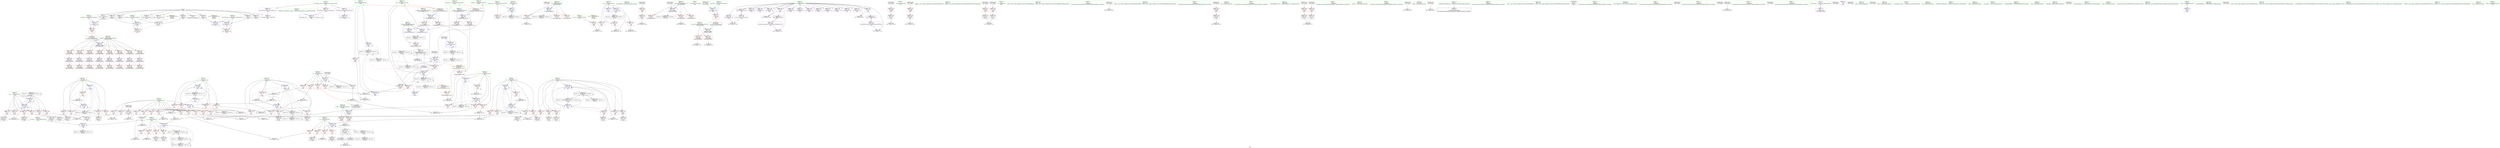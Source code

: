 digraph "SVFG" {
	label="SVFG";

	Node0x55d0135fc0f0 [shape=record,color=grey,label="{NodeID: 0\nNullPtr}"];
	Node0x55d0135fc0f0 -> Node0x55d0137c8620[style=solid];
	Node0x55d0135fc0f0 -> Node0x55d0137c8720[style=solid];
	Node0x55d0135fc0f0 -> Node0x55d0137c87f0[style=solid];
	Node0x55d0135fc0f0 -> Node0x55d0137c88c0[style=solid];
	Node0x55d0135fc0f0 -> Node0x55d0137c8990[style=solid];
	Node0x55d0135fc0f0 -> Node0x55d0137c8a60[style=solid];
	Node0x55d0135fc0f0 -> Node0x55d0137c8b30[style=solid];
	Node0x55d0135fc0f0 -> Node0x55d0137c8c00[style=solid];
	Node0x55d0135fc0f0 -> Node0x55d0137c8cd0[style=solid];
	Node0x55d0135fc0f0 -> Node0x55d0137c8da0[style=solid];
	Node0x55d0135fc0f0 -> Node0x55d0137d5050[style=solid];
	Node0x55d0138007f0 [shape=record,color=black,label="{NodeID: 526\nMR_30V_2 = PHI(MR_30V_4, MR_30V_1, )\npts\{74 \}\n}"];
	Node0x55d0138007f0 -> Node0x55d0137d5e50[style=dashed];
	Node0x55d0138007f0 -> Node0x55d0138007f0[style=dashed];
	Node0x55d0137e1060 [shape=record,color=grey,label="{NodeID: 443\n322 = Binary(320, 321, )\n}"];
	Node0x55d0137e1060 -> Node0x55d0137d6740[style=solid];
	Node0x55d0137d5630 [shape=record,color=blue,label="{NodeID: 277\n63\<--137\nsaved_stack\<--\nmain\n}"];
	Node0x55d0137d5630 -> Node0x55d0137ce600[style=dashed];
	Node0x55d0137d5630 -> Node0x55d0137feef0[style=dashed];
	Node0x55d0137c9380 [shape=record,color=red,label="{NodeID: 194\n266\<--73\n\<--i22\nmain\n}"];
	Node0x55d0137c9380 -> Node0x55d0137949b0[style=solid];
	Node0x55d013794c20 [shape=record,color=black,label="{NodeID: 111\n338\<--337\nidxprom95\<--\nmain\n}"];
	Node0x55d0137a65d0 [shape=record,color=green,label="{NodeID: 28\n55\<--56\nexn.slot\<--exn.slot_field_insensitive\nmain\n}"];
	Node0x55d0137a65d0 -> Node0x55d0137cd760[style=solid];
	Node0x55d0137a65d0 -> Node0x55d0137d58a0[style=solid];
	Node0x55d0137a65d0 -> Node0x55d0137d5a40[style=solid];
	Node0x55d013809c00 [shape=record,color=black,label="{NodeID: 554\nMR_54V_4 = PHI(MR_54V_2, MR_54V_1, )\npts\{461 \}\n}"];
	Node0x55d0137e3a60 [shape=record,color=grey,label="{NodeID: 471\n477 = cmp(476, 478, )\n}"];
	Node0x55d0137d6cf0 [shape=record,color=blue,label="{NodeID: 305\n51\<--436\ncas\<--inc159\nmain\n}"];
	Node0x55d0137d6cf0 -> Node0x55d0137fdff0[style=dashed];
	Node0x55d0137caa40 [shape=record,color=red,label="{NodeID: 222\n360\<--89\n\<--j91\nmain\n}"];
	Node0x55d0137caa40 -> Node0x55d0137cb3e0[style=solid];
	Node0x55d0137cc580 [shape=record,color=purple,label="{NodeID: 139\n539\<--538\narrayidx27\<--\n_ZL8redirectiPPKc\n}"];
	Node0x55d0137cc580 -> Node0x55d0137d4590[style=solid];
	Node0x55d0137c6dd0 [shape=record,color=green,label="{NodeID: 56\n139\<--140\nllvm.stacksave\<--llvm.stacksave_field_insensitive\n}"];
	Node0x55d013832750 [shape=record,color=black,label="{NodeID: 665\n240 = PHI()\n}"];
	Node0x55d013832750 -> Node0x55d0137cacb0[style=solid];
	Node0x55d013811430 [shape=record,color=yellow,style=double,label="{NodeID: 582\n8V_1 = ENCHI(MR_8V_0)\npts\{50 \}\nFun[main]}"];
	Node0x55d013811430 -> Node0x55d0137cd420[style=dashed];
	Node0x55d0137d3fe0 [shape=record,color=red,label="{NodeID: 250\n544\<--462\n\<--fd17\n_ZL8redirectiPPKc\n}"];
	Node0x55d0137cdc40 [shape=record,color=red,label="{NodeID: 167\n412\<--59\n\<--K\nmain\n|{<s0>28}}"];
	Node0x55d0137cdc40:s0 -> Node0x55d013833690[style=solid,color=red];
	Node0x55d0137c87f0 [shape=record,color=black,label="{NodeID: 84\n184\<--3\n\<--dummyVal\nmain\n}"];
	Node0x55d013792f80 [shape=record,color=green,label="{NodeID: 1\n7\<--1\n__dso_handle\<--dummyObj\nGlob }"];
	Node0x55d013800cf0 [shape=record,color=black,label="{NodeID: 527\nMR_32V_2 = PHI(MR_32V_4, MR_32V_1, )\npts\{76 \}\n}"];
	Node0x55d013800cf0 -> Node0x55d0137d5f20[style=dashed];
	Node0x55d013800cf0 -> Node0x55d0137f6cf0[style=dashed];
	Node0x55d013800cf0 -> Node0x55d013800cf0[style=dashed];
	Node0x55d0137e11e0 [shape=record,color=grey,label="{NodeID: 444\n290 = Binary(288, 289, )\n}"];
	Node0x55d0137d5700 [shape=record,color=blue,label="{NodeID: 278\n65\<--136\n__vla_expr\<--\nmain\n}"];
	Node0x55d0137d5700 -> Node0x55d0137ff3f0[style=dashed];
	Node0x55d0137c9450 [shape=record,color=red,label="{NodeID: 195\n283\<--73\n\<--i22\nmain\n}"];
	Node0x55d0137c9450 -> Node0x55d0137e0460[style=solid];
	Node0x55d013794cf0 [shape=record,color=black,label="{NodeID: 112\n341\<--340\nconv97\<--\nmain\n}"];
	Node0x55d0137a66a0 [shape=record,color=green,label="{NodeID: 29\n57\<--58\nehselector.slot\<--ehselector.slot_field_insensitive\nmain\n}"];
	Node0x55d0137a66a0 -> Node0x55d0137cd830[style=solid];
	Node0x55d0137a66a0 -> Node0x55d0137d5970[style=solid];
	Node0x55d0137a66a0 -> Node0x55d0137d5b10[style=solid];
	Node0x55d0137e3be0 [shape=record,color=grey,label="{NodeID: 472\n229 = cmp(228, 94, )\n}"];
	Node0x55d0137d6dc0 [shape=record,color=blue,label="{NodeID: 306\n456\<--454\nargc.addr\<--argc\n_ZL8redirectiPPKc\n}"];
	Node0x55d0137d6dc0 -> Node0x55d0137d33b0[style=dashed];
	Node0x55d0137d6dc0 -> Node0x55d0137d3480[style=dashed];
	Node0x55d0137cab10 [shape=record,color=red,label="{NodeID: 223\n368\<--89\n\<--j91\nmain\n}"];
	Node0x55d0137cab10 -> Node0x55d0137cb650[style=solid];
	Node0x55d0137cc650 [shape=record,color=purple,label="{NodeID: 140\n549\<--548\narrayidx32\<--\n_ZL8redirectiPPKc\n}"];
	Node0x55d0137cc650 -> Node0x55d0137d4660[style=solid];
	Node0x55d0137c6ed0 [shape=record,color=green,label="{NodeID: 57\n142\<--143\nvla\<--vla_field_insensitive\nmain\n}"];
	Node0x55d0137c6ed0 -> Node0x55d0137cc720[style=solid];
	Node0x55d0137c6ed0 -> Node0x55d0137cc7f0[style=solid];
	Node0x55d0137c6ed0 -> Node0x55d0137cc8c0[style=solid];
	Node0x55d0137c6ed0 -> Node0x55d0137cc990[style=solid];
	Node0x55d0137c6ed0 -> Node0x55d0137cca60[style=solid];
	Node0x55d0137c6ed0 -> Node0x55d0137ccb30[style=solid];
	Node0x55d0137c6ed0 -> Node0x55d0137ccc00[style=solid];
	Node0x55d0137c6ed0 -> Node0x55d0137cccd0[style=solid];
	Node0x55d0137c6ed0 -> Node0x55d0137ccda0[style=solid];
	Node0x55d0137c6ed0 -> Node0x55d0137cce70[style=solid];
	Node0x55d0137c6ed0 -> Node0x55d0137ccf40[style=solid];
	Node0x55d0137c6ed0 -> Node0x55d0137cd010[style=solid];
	Node0x55d0137c6ed0 -> Node0x55d0137cd0e0[style=solid];
	Node0x55d0137c6ed0 -> Node0x55d0137cd1b0[style=solid];
	Node0x55d0137c6ed0 -> Node0x55d0137df100[style=solid];
	Node0x55d0137c6ed0 -> Node0x55d0137e4f60[style=solid];
	Node0x55d0137c6ed0 -> Node0x55d0137e50e0[style=solid];
	Node0x55d0137c6ed0 -> Node0x55d0137e5260[style=solid];
	Node0x55d0137c6ed0 -> Node0x55d0137e53e0[style=solid];
	Node0x55d013832820 [shape=record,color=black,label="{NodeID: 666\n253 = PHI()\n}"];
	Node0x55d013832820 -> Node0x55d0137cad80[style=solid];
	Node0x55d0137d40b0 [shape=record,color=red,label="{NodeID: 251\n471\<--470\n\<--arrayidx\n_ZL8redirectiPPKc\n}"];
	Node0x55d0137cdd10 [shape=record,color=red,label="{NodeID: 168\n135\<--61\n\<--S\nmain\n}"];
	Node0x55d0137cdd10 -> Node0x55d0137c9040[style=solid];
	Node0x55d0137c88c0 [shape=record,color=black,label="{NodeID: 85\n185\<--3\n\<--dummyVal\nmain\n}"];
	Node0x55d0137c88c0 -> Node0x55d0137d58a0[style=solid];
	Node0x55d013793010 [shape=record,color=green,label="{NodeID: 2\n8\<--1\n_ZSt3cin\<--dummyObj\nGlob }"];
	Node0x55d0138011f0 [shape=record,color=black,label="{NodeID: 528\nMR_34V_2 = PHI(MR_34V_4, MR_34V_1, )\npts\{78 \}\n}"];
	Node0x55d0138011f0 -> Node0x55d0137f71f0[style=dashed];
	Node0x55d0138011f0 -> Node0x55d0138011f0[style=dashed];
	Node0x55d0138011f0 -> Node0x55d013810000[style=dashed];
	Node0x55d0137e1360 [shape=record,color=grey,label="{NodeID: 445\n132 = Binary(130, 133, )\n}"];
	Node0x55d0137e1360 -> Node0x55d0137d5560[style=solid];
	Node0x55d0137d57d0 [shape=record,color=blue,label="{NodeID: 279\n67\<--94\ni\<--\nmain\n}"];
	Node0x55d0137d57d0 -> Node0x55d0137ce6d0[style=dashed];
	Node0x55d0137d57d0 -> Node0x55d0137ce7a0[style=dashed];
	Node0x55d0137d57d0 -> Node0x55d0137ce870[style=dashed];
	Node0x55d0137d57d0 -> Node0x55d0137ce940[style=dashed];
	Node0x55d0137d57d0 -> Node0x55d0137cea10[style=dashed];
	Node0x55d0137d57d0 -> Node0x55d0137d5be0[style=dashed];
	Node0x55d0137d57d0 -> Node0x55d0137ff8f0[style=dashed];
	Node0x55d0137c9520 [shape=record,color=red,label="{NodeID: 196\n219\<--75\n\<--j\nmain\n}"];
	Node0x55d0137c9520 -> Node0x55d0137e4c60[style=solid];
	Node0x55d013794dc0 [shape=record,color=black,label="{NodeID: 113\n344\<--343\nconv100\<--\nmain\n}"];
	Node0x55d013794dc0 -> Node0x55d0137e44e0[style=solid];
	Node0x55d013793150 [shape=record,color=green,label="{NodeID: 30\n59\<--60\nK\<--K_field_insensitive\nmain\n}"];
	Node0x55d013793150 -> Node0x55d0137cd900[style=solid];
	Node0x55d013793150 -> Node0x55d0137cd9d0[style=solid];
	Node0x55d013793150 -> Node0x55d0137cdaa0[style=solid];
	Node0x55d013793150 -> Node0x55d0137cdb70[style=solid];
	Node0x55d013793150 -> Node0x55d0137cdc40[style=solid];
	Node0x55d013793150 -> Node0x55d0137d5490[style=solid];
	Node0x55d0137e3d60 [shape=record,color=grey,label="{NodeID: 473\n516 = cmp(515, 131, )\n}"];
	Node0x55d0137d6e90 [shape=record,color=blue,label="{NodeID: 307\n458\<--455\nargv.addr\<--argv\n_ZL8redirectiPPKc\n}"];
	Node0x55d0137d6e90 -> Node0x55d0137d3550[style=dashed];
	Node0x55d0137d6e90 -> Node0x55d0137d3620[style=dashed];
	Node0x55d0137d6e90 -> Node0x55d0137d36f0[style=dashed];
	Node0x55d0137d6e90 -> Node0x55d0137d37c0[style=dashed];
	Node0x55d0137d6e90 -> Node0x55d0137d3890[style=dashed];
	Node0x55d0137d6e90 -> Node0x55d0137d3960[style=dashed];
	Node0x55d0137d6e90 -> Node0x55d0137d3a30[style=dashed];
	Node0x55d0137d6e90 -> Node0x55d0137d3b00[style=dashed];
	Node0x55d0137cabe0 [shape=record,color=red,label="{NodeID: 224\n377\<--89\n\<--j91\nmain\n}"];
	Node0x55d0137cabe0 -> Node0x55d0137e17e0[style=solid];
	Node0x55d0137cc720 [shape=record,color=purple,label="{NodeID: 141\n148\<--142\narrayctor.end\<--vla\nmain\n}"];
	Node0x55d0137cc720 -> Node0x55d0137e32e0[style=solid];
	Node0x55d0137c6fa0 [shape=record,color=green,label="{NodeID: 58\n170\<--171\n_ZNKSt7__cxx1112basic_stringIcSt11char_traitsIcESaIcEE4sizeEv\<--_ZNKSt7__cxx1112basic_stringIcSt11char_traitsIcESaIcEE4sizeEv_field_insensitive\n}"];
	Node0x55d0138328f0 [shape=record,color=black,label="{NodeID: 667\n263 = PHI()\n}"];
	Node0x55d0138328f0 -> Node0x55d0137cae50[style=solid];
	Node0x55d0138115f0 [shape=record,color=yellow,style=double,label="{NodeID: 584\n12V_1 = ENCHI(MR_12V_0)\npts\{56 \}\nFun[main]}"];
	Node0x55d0138115f0 -> Node0x55d0137d58a0[style=dashed];
	Node0x55d0138115f0 -> Node0x55d0137d5a40[style=dashed];
	Node0x55d0137d4180 [shape=record,color=red,label="{NodeID: 252\n482\<--481\n\<--arrayidx3\n_ZL8redirectiPPKc\n}"];
	Node0x55d0137cdde0 [shape=record,color=red,label="{NodeID: 169\n158\<--61\n\<--S\nmain\n}"];
	Node0x55d0137cdde0 -> Node0x55d0137e47e0[style=solid];
	Node0x55d0137c8990 [shape=record,color=black,label="{NodeID: 86\n187\<--3\n\<--dummyVal\nmain\n}"];
	Node0x55d0137c8990 -> Node0x55d0137d5970[style=solid];
	Node0x55d0137954a0 [shape=record,color=green,label="{NodeID: 3\n9\<--1\n.str\<--dummyObj\nGlob }"];
	Node0x55d0138016f0 [shape=record,color=black,label="{NodeID: 529\nMR_36V_2 = PHI(MR_36V_4, MR_36V_1, )\npts\{80 \}\n}"];
	Node0x55d0138016f0 -> Node0x55d0137d32e0[style=dashed];
	Node0x55d0138016f0 -> Node0x55d0137d6260[style=dashed];
	Node0x55d0138016f0 -> Node0x55d0137f76f0[style=dashed];
	Node0x55d0138016f0 -> Node0x55d0138016f0[style=dashed];
	Node0x55d0137e14e0 [shape=record,color=grey,label="{NodeID: 446\n130 = Binary(131, 129, )\n}"];
	Node0x55d0137e14e0 -> Node0x55d0137e1360[style=solid];
	Node0x55d0137d58a0 [shape=record,color=blue,label="{NodeID: 280\n55\<--185\nexn.slot\<--\nmain\n}"];
	Node0x55d0137d58a0 -> Node0x55d0137cd760[style=dashed];
	Node0x55d0137c95f0 [shape=record,color=red,label="{NodeID: 197\n225\<--75\n\<--j\nmain\n}"];
	Node0x55d0137c95f0 -> Node0x55d0137e1960[style=solid];
	Node0x55d013794e90 [shape=record,color=black,label="{NodeID: 114\n348\<--347\nidxprom103\<--\nmain\n}"];
	Node0x55d013793220 [shape=record,color=green,label="{NodeID: 31\n61\<--62\nS\<--S_field_insensitive\nmain\n}"];
	Node0x55d013793220 -> Node0x55d0137cdd10[style=solid];
	Node0x55d013793220 -> Node0x55d0137cdde0[style=solid];
	Node0x55d013793220 -> Node0x55d0137cdeb0[style=solid];
	Node0x55d013793220 -> Node0x55d0137cdf80[style=solid];
	Node0x55d013793220 -> Node0x55d0137ce050[style=solid];
	Node0x55d013793220 -> Node0x55d0137ce120[style=solid];
	Node0x55d013793220 -> Node0x55d0137ce1f0[style=solid];
	Node0x55d013793220 -> Node0x55d0137ce2c0[style=solid];
	Node0x55d013793220 -> Node0x55d0137ce390[style=solid];
	Node0x55d013793220 -> Node0x55d0137ce460[style=solid];
	Node0x55d013793220 -> Node0x55d0137ce530[style=solid];
	Node0x55d013793220 -> Node0x55d0137d5560[style=solid];
	Node0x55d0137e3ee0 [shape=record,color=grey,label="{NodeID: 474\n114 = cmp(112, 113, )\n}"];
	Node0x55d0137d6f60 [shape=record,color=blue,label="{NodeID: 308\n460\<--472\nfd\<--call\n_ZL8redirectiPPKc\n}"];
	Node0x55d0137d6f60 -> Node0x55d0137d3bd0[style=dashed];
	Node0x55d0137d6f60 -> Node0x55d0137d3ca0[style=dashed];
	Node0x55d0137d6f60 -> Node0x55d0137d3d70[style=dashed];
	Node0x55d0137d6f60 -> Node0x55d013809c00[style=dashed];
	Node0x55d0137cacb0 [shape=record,color=red,label="{NodeID: 225\n243\<--240\n\<--call38\nmain\n}"];
	Node0x55d0137cacb0 -> Node0x55d013794400[style=solid];
	Node0x55d0137cc7f0 [shape=record,color=purple,label="{NodeID: 142\n163\<--142\narrayidx\<--vla\nmain\n}"];
	Node0x55d0137c70a0 [shape=record,color=green,label="{NodeID: 59\n181\<--182\n_ZNSt7__cxx1112basic_stringIcSt11char_traitsIcESaIcEEpLEc\<--_ZNSt7__cxx1112basic_stringIcSt11char_traitsIcESaIcEEpLEc_field_insensitive\n}"];
	Node0x55d0138329f0 [shape=record,color=black,label="{NodeID: 668\n271 = PHI()\n}"];
	Node0x55d0138329f0 -> Node0x55d0137caf20[style=solid];
	Node0x55d0138116d0 [shape=record,color=yellow,style=double,label="{NodeID: 585\n14V_1 = ENCHI(MR_14V_0)\npts\{58 \}\nFun[main]}"];
	Node0x55d0138116d0 -> Node0x55d0137d5970[style=dashed];
	Node0x55d0138116d0 -> Node0x55d0137d5b10[style=dashed];
	Node0x55d0137d4250 [shape=record,color=red,label="{NodeID: 253\n498\<--497\n\<--arrayidx7\n_ZL8redirectiPPKc\n}"];
	Node0x55d0137cdeb0 [shape=record,color=red,label="{NodeID: 170\n173\<--61\n\<--S\nmain\n}"];
	Node0x55d0137cdeb0 -> Node0x55d0137e2b60[style=solid];
	Node0x55d0137c8a60 [shape=record,color=black,label="{NodeID: 87\n190\<--3\n\<--dummyVal\nmain\n}"];
	Node0x55d013795530 [shape=record,color=green,label="{NodeID: 4\n12\<--1\n\<--dummyObj\nCan only get source location for instruction, argument, global var or function.}"];
	Node0x55d013801bf0 [shape=record,color=black,label="{NodeID: 530\nMR_38V_2 = PHI(MR_38V_5, MR_38V_1, )\npts\{82 \}\n}"];
	Node0x55d013801bf0 -> Node0x55d0137caff0[style=dashed];
	Node0x55d013801bf0 -> Node0x55d0137d64d0[style=dashed];
	Node0x55d0137e1660 [shape=record,color=grey,label="{NodeID: 447\n303 = Binary(302, 133, )\n}"];
	Node0x55d0137e1660 -> Node0x55d0137d6400[style=solid];
	Node0x55d0137d5970 [shape=record,color=blue,label="{NodeID: 281\n57\<--187\nehselector.slot\<--\nmain\n}"];
	Node0x55d0137d5970 -> Node0x55d0137cd830[style=dashed];
	Node0x55d0137c96c0 [shape=record,color=red,label="{NodeID: 198\n238\<--75\n\<--j\nmain\n}"];
	Node0x55d0137c96c0 -> Node0x55d013794330[style=solid];
	Node0x55d013794f60 [shape=record,color=black,label="{NodeID: 115\n351\<--350\nconv105\<--\nmain\n}"];
	Node0x55d0137932f0 [shape=record,color=green,label="{NodeID: 32\n63\<--64\nsaved_stack\<--saved_stack_field_insensitive\nmain\n}"];
	Node0x55d0137932f0 -> Node0x55d0137ce600[style=solid];
	Node0x55d0137932f0 -> Node0x55d0137d5630[style=solid];
	Node0x55d01380b000 [shape=record,color=black,label="{NodeID: 558\nMR_26V_5 = PHI(MR_26V_6, MR_26V_4, )\npts\{70 \}\n|{|<s6>20}}"];
	Node0x55d01380b000 -> Node0x55d0137ceae0[style=dashed];
	Node0x55d01380b000 -> Node0x55d0137caff0[style=dashed];
	Node0x55d01380b000 -> Node0x55d0137d32e0[style=dashed];
	Node0x55d01380b000 -> Node0x55d0137d6330[style=dashed];
	Node0x55d01380b000 -> Node0x55d0137ffdf0[style=dashed];
	Node0x55d01380b000 -> Node0x55d01380b000[style=dashed];
	Node0x55d01380b000:s6 -> Node0x55d013812a70[style=dashed,color=red];
	Node0x55d0137e4060 [shape=record,color=grey,label="{NodeID: 475\n506 = cmp(478, 503, )\n}"];
	Node0x55d0137d7030 [shape=record,color=blue,label="{NodeID: 309\n462\<--521\nfd17\<--call19\n_ZL8redirectiPPKc\n}"];
	Node0x55d0137d7030 -> Node0x55d0137d3e40[style=dashed];
	Node0x55d0137d7030 -> Node0x55d0137d3f10[style=dashed];
	Node0x55d0137d7030 -> Node0x55d0137d3fe0[style=dashed];
	Node0x55d0137d7030 -> Node0x55d01380dd00[style=dashed];
	Node0x55d0137cad80 [shape=record,color=red,label="{NodeID: 226\n254\<--253\n\<--call46\nmain\n}"];
	Node0x55d0137cad80 -> Node0x55d013794670[style=solid];
	Node0x55d0137cc8c0 [shape=record,color=purple,label="{NodeID: 143\n168\<--142\narrayidx12\<--vla\nmain\n}"];
	Node0x55d0137c71a0 [shape=record,color=green,label="{NodeID: 60\n241\<--242\n_ZNSt7__cxx1112basic_stringIcSt11char_traitsIcESaIcEEixEm\<--_ZNSt7__cxx1112basic_stringIcSt11char_traitsIcESaIcEEixEm_field_insensitive\n}"];
	Node0x55d013832af0 [shape=record,color=black,label="{NodeID: 669\n342 = PHI()\n}"];
	Node0x55d013832af0 -> Node0x55d0137cb0c0[style=solid];
	Node0x55d0137d4320 [shape=record,color=red,label="{NodeID: 254\n510\<--509\n\<--arrayidx12\n_ZL8redirectiPPKc\n}"];
	Node0x55d0137cdf80 [shape=record,color=red,label="{NodeID: 171\n208\<--61\n\<--S\nmain\n}"];
	Node0x55d0137cdf80 -> Node0x55d0137e5560[style=solid];
	Node0x55d0137c8b30 [shape=record,color=black,label="{NodeID: 88\n191\<--3\n\<--dummyVal\nmain\n}"];
	Node0x55d0137c8b30 -> Node0x55d0137d5a40[style=solid];
	Node0x55d0137955c0 [shape=record,color=green,label="{NodeID: 5\n94\<--1\n\<--dummyObj\nCan only get source location for instruction, argument, global var or function.}"];
	Node0x55d0138020f0 [shape=record,color=black,label="{NodeID: 531\nMR_40V_2 = PHI(MR_40V_5, MR_40V_1, )\npts\{84 \}\n}"];
	Node0x55d0138020f0 -> Node0x55d0137d65a0[style=dashed];
	Node0x55d0137e17e0 [shape=record,color=grey,label="{NodeID: 448\n378 = Binary(377, 133, )\n}"];
	Node0x55d0137e17e0 -> Node0x55d0137d68e0[style=solid];
	Node0x55d0137d5a40 [shape=record,color=blue,label="{NodeID: 282\n55\<--191\nexn.slot\<--\nmain\n}"];
	Node0x55d0137d5a40 -> Node0x55d0137cd760[style=dashed];
	Node0x55d0137c9790 [shape=record,color=red,label="{NodeID: 199\n261\<--75\n\<--j\nmain\n}"];
	Node0x55d0137c9790 -> Node0x55d013794810[style=solid];
	Node0x55d0137cb240 [shape=record,color=black,label="{NodeID: 116\n354\<--353\nconv108\<--\nmain\n}"];
	Node0x55d0137cb240 -> Node0x55d0137e26e0[style=solid];
	Node0x55d0137933c0 [shape=record,color=green,label="{NodeID: 33\n65\<--66\n__vla_expr\<--__vla_expr_field_insensitive\nmain\n}"];
	Node0x55d0137933c0 -> Node0x55d0137d5700[style=solid];
	Node0x55d0137e41e0 [shape=record,color=grey,label="{NodeID: 476\n233 = cmp(231, 232, )\n}"];
	Node0x55d0137d7100 [shape=record,color=blue,label="{NodeID: 310\n592\<--588\n__a.addr\<--__a\n_ZSt3minIiERKT_S2_S2_\n}"];
	Node0x55d0137d7100 -> Node0x55d0137d4800[style=dashed];
	Node0x55d0137d7100 -> Node0x55d0137d48d0[style=dashed];
	Node0x55d0137cae50 [shape=record,color=red,label="{NodeID: 227\n264\<--263\n\<--call54\nmain\n}"];
	Node0x55d0137cae50 -> Node0x55d0137948e0[style=solid];
	Node0x55d0137cc990 [shape=record,color=purple,label="{NodeID: 144\n178\<--142\narrayidx16\<--vla\nmain\n}"];
	Node0x55d0137c72a0 [shape=record,color=green,label="{NodeID: 61\n292\<--293\nabs\<--abs_field_insensitive\n}"];
	Node0x55d013832bf0 [shape=record,color=black,label="{NodeID: 670\n352 = PHI()\n}"];
	Node0x55d013832bf0 -> Node0x55d0137d30b0[style=solid];
	Node0x55d0137d43f0 [shape=record,color=red,label="{NodeID: 255\n520\<--519\n\<--arrayidx18\n_ZL8redirectiPPKc\n}"];
	Node0x55d0137ce050 [shape=record,color=red,label="{NodeID: 172\n214\<--61\n\<--S\nmain\n}"];
	Node0x55d0137ce050 -> Node0x55d0137e3760[style=solid];
	Node0x55d0137c8c00 [shape=record,color=black,label="{NodeID: 89\n193\<--3\n\<--dummyVal\nmain\n}"];
	Node0x55d0137c8c00 -> Node0x55d0137d5b10[style=solid];
	Node0x55d013795680 [shape=record,color=green,label="{NodeID: 6\n131\<--1\n\<--dummyObj\nCan only get source location for instruction, argument, global var or function.}"];
	Node0x55d0138025f0 [shape=record,color=black,label="{NodeID: 532\nMR_42V_2 = PHI(MR_42V_4, MR_42V_1, )\npts\{86 \}\n}"];
	Node0x55d0138025f0 -> Node0x55d0137d6670[style=dashed];
	Node0x55d0138025f0 -> Node0x55d0138025f0[style=dashed];
	Node0x55d0137e1960 [shape=record,color=grey,label="{NodeID: 449\n226 = Binary(224, 225, )\n}"];
	Node0x55d0137e1960 -> Node0x55d0137d5ff0[style=solid];
	Node0x55d0137d5b10 [shape=record,color=blue,label="{NodeID: 283\n57\<--193\nehselector.slot\<--\nmain\n}"];
	Node0x55d0137d5b10 -> Node0x55d0137cd830[style=dashed];
	Node0x55d0137c9860 [shape=record,color=red,label="{NodeID: 200\n278\<--75\n\<--j\nmain\n}"];
	Node0x55d0137c9860 -> Node0x55d0137e0d60[style=solid];
	Node0x55d0137cb310 [shape=record,color=black,label="{NodeID: 117\n358\<--357\nidxprom111\<--\nmain\n}"];
	Node0x55d013793490 [shape=record,color=green,label="{NodeID: 34\n67\<--68\ni\<--i_field_insensitive\nmain\n}"];
	Node0x55d013793490 -> Node0x55d0137ce6d0[style=solid];
	Node0x55d013793490 -> Node0x55d0137ce7a0[style=solid];
	Node0x55d013793490 -> Node0x55d0137ce870[style=solid];
	Node0x55d013793490 -> Node0x55d0137ce940[style=solid];
	Node0x55d013793490 -> Node0x55d0137cea10[style=solid];
	Node0x55d013793490 -> Node0x55d0137d57d0[style=solid];
	Node0x55d013793490 -> Node0x55d0137d5be0[style=solid];
	Node0x55d0137e4360 [shape=record,color=grey,label="{NodeID: 477\n311 = cmp(309, 310, )\n}"];
	Node0x55d0137d71d0 [shape=record,color=blue,label="{NodeID: 311\n594\<--589\n__b.addr\<--__b\n_ZSt3minIiERKT_S2_S2_\n}"];
	Node0x55d0137d71d0 -> Node0x55d0137d49a0[style=dashed];
	Node0x55d0137d71d0 -> Node0x55d0137d4a70[style=dashed];
	Node0x55d0137caf20 [shape=record,color=red,label="{NodeID: 228\n272\<--271\n\<--call60\nmain\n}"];
	Node0x55d0137caf20 -> Node0x55d013794b50[style=solid];
	Node0x55d0137cca60 [shape=record,color=purple,label="{NodeID: 145\n195\<--142\n\<--vla\nmain\n}"];
	Node0x55d0137cca60 -> Node0x55d0137df620[style=solid];
	Node0x55d0137cca60 -> Node0x55d0137e50e0[style=solid];
	Node0x55d0137c73a0 [shape=record,color=green,label="{NodeID: 62\n296\<--297\n_ZSt3minIiERKT_S2_S2_\<--_ZSt3minIiERKT_S2_S2__field_insensitive\n}"];
	Node0x55d013832cf0 [shape=record,color=black,label="{NodeID: 671\n362 = PHI()\n}"];
	Node0x55d013832cf0 -> Node0x55d0137d3140[style=solid];
	Node0x55d0137d44c0 [shape=record,color=red,label="{NodeID: 256\n530\<--529\n\<--arrayidx22\n_ZL8redirectiPPKc\n}"];
	Node0x55d0137ce120 [shape=record,color=red,label="{NodeID: 173\n220\<--61\n\<--S\nmain\n}"];
	Node0x55d0137ce120 -> Node0x55d0137e4c60[style=solid];
	Node0x55d0137c8cd0 [shape=record,color=black,label="{NodeID: 90\n450\<--3\nlpad.val\<--dummyVal\nmain\n}"];
	Node0x55d013795740 [shape=record,color=green,label="{NodeID: 7\n133\<--1\n\<--dummyObj\nCan only get source location for instruction, argument, global var or function.}"];
	Node0x55d013802af0 [shape=record,color=black,label="{NodeID: 533\nMR_44V_2 = PHI(MR_44V_4, MR_44V_1, )\npts\{88 \}\n}"];
	Node0x55d013802af0 -> Node0x55d013808d00[style=dashed];
	Node0x55d0137e1ae0 [shape=record,color=grey,label="{NodeID: 450\n224 = Binary(131, 223, )\n}"];
	Node0x55d0137e1ae0 -> Node0x55d0137e1960[style=solid];
	Node0x55d0137d5be0 [shape=record,color=blue,label="{NodeID: 284\n67\<--200\ni\<--inc\nmain\n}"];
	Node0x55d0137d5be0 -> Node0x55d0137ce6d0[style=dashed];
	Node0x55d0137d5be0 -> Node0x55d0137ce7a0[style=dashed];
	Node0x55d0137d5be0 -> Node0x55d0137ce870[style=dashed];
	Node0x55d0137d5be0 -> Node0x55d0137ce940[style=dashed];
	Node0x55d0137d5be0 -> Node0x55d0137cea10[style=dashed];
	Node0x55d0137d5be0 -> Node0x55d0137d5be0[style=dashed];
	Node0x55d0137d5be0 -> Node0x55d0137ff8f0[style=dashed];
	Node0x55d0137c9930 [shape=record,color=red,label="{NodeID: 201\n228\<--77\n\<--j2\nmain\n}"];
	Node0x55d0137c9930 -> Node0x55d0137e3be0[style=solid];
	Node0x55d0137cb3e0 [shape=record,color=black,label="{NodeID: 118\n361\<--360\nconv113\<--\nmain\n}"];
	Node0x55d013793560 [shape=record,color=green,label="{NodeID: 35\n69\<--70\noffv\<--offv_field_insensitive\nmain\n|{|<s3>20}}"];
	Node0x55d013793560 -> Node0x55d0137ceae0[style=solid];
	Node0x55d013793560 -> Node0x55d0137d5cb0[style=solid];
	Node0x55d013793560 -> Node0x55d0137d6330[style=solid];
	Node0x55d013793560:s3 -> Node0x55d0138338d0[style=solid,color=red];
	Node0x55d0137e44e0 [shape=record,color=grey,label="{NodeID: 478\n345 = cmp(344, 246, )\n}"];
	Node0x55d0137d72a0 [shape=record,color=blue,label="{NodeID: 312\n590\<--604\nretval\<--\n_ZSt3minIiERKT_S2_S2_\n}"];
	Node0x55d0137d72a0 -> Node0x55d0137f7bf0[style=dashed];
	Node0x55d0137caff0 [shape=record,color=red,label="{NodeID: 229\n298\<--295\n\<--call73\nmain\n}"];
	Node0x55d0137caff0 -> Node0x55d0137d6330[style=solid];
	Node0x55d0137ccb30 [shape=record,color=purple,label="{NodeID: 146\n237\<--142\narrayidx35\<--vla\nmain\n}"];
	Node0x55d0137c74a0 [shape=record,color=green,label="{NodeID: 63\n410\<--411\n_ZL3sqri\<--_ZL3sqri_field_insensitive\n}"];
	Node0x55d013832df0 [shape=record,color=black,label="{NodeID: 672\n472 = PHI()\n}"];
	Node0x55d013832df0 -> Node0x55d0137d6f60[style=solid];
	Node0x55d0137d4590 [shape=record,color=red,label="{NodeID: 257\n540\<--539\n\<--arrayidx27\n_ZL8redirectiPPKc\n}"];
	Node0x55d0137ce1f0 [shape=record,color=red,label="{NodeID: 174\n232\<--61\n\<--S\nmain\n}"];
	Node0x55d0137ce1f0 -> Node0x55d0137e41e0[style=solid];
	Node0x55d0137c8da0 [shape=record,color=black,label="{NodeID: 91\n451\<--3\nlpad.val161\<--dummyVal\nmain\n}"];
	Node0x55d0137a5370 [shape=record,color=green,label="{NodeID: 8\n146\<--1\n\<--dummyObj\nCan only get source location for instruction, argument, global var or function.}"];
	Node0x55d013802ff0 [shape=record,color=black,label="{NodeID: 534\nMR_46V_2 = PHI(MR_46V_4, MR_46V_1, )\npts\{90 \}\n}"];
	Node0x55d013802ff0 -> Node0x55d013809200[style=dashed];
	Node0x55d0137e1c60 [shape=record,color=grey,label="{NodeID: 451\n436 = Binary(435, 133, )\n}"];
	Node0x55d0137e1c60 -> Node0x55d0137d6cf0[style=solid];
	Node0x55d0137d5cb0 [shape=record,color=blue,label="{NodeID: 285\n69\<--204\noffv\<--\nmain\n}"];
	Node0x55d0137d5cb0 -> Node0x55d01380b000[style=dashed];
	Node0x55d0137c9a00 [shape=record,color=red,label="{NodeID: 202\n231\<--77\n\<--j2\nmain\n}"];
	Node0x55d0137c9a00 -> Node0x55d0137e41e0[style=solid];
	Node0x55d0137cb4b0 [shape=record,color=black,label="{NodeID: 119\n364\<--363\nconv116\<--\nmain\n}"];
	Node0x55d0137cb4b0 -> Node0x55d0137e35e0[style=solid];
	Node0x55d013793630 [shape=record,color=green,label="{NodeID: 36\n71\<--72\ns\<--s_field_insensitive\nmain\n}"];
	Node0x55d013793630 -> Node0x55d0137cebb0[style=solid];
	Node0x55d013793630 -> Node0x55d0137cec80[style=solid];
	Node0x55d013793630 -> Node0x55d0137ced50[style=solid];
	Node0x55d013793630 -> Node0x55d0137cee20[style=solid];
	Node0x55d013793630 -> Node0x55d0137d5d80[style=solid];
	Node0x55d013793630 -> Node0x55d0137d6400[style=solid];
	Node0x55d0137e4660 [shape=record,color=grey,label="{NodeID: 479\n536 = cmp(478, 535, )\n}"];
	Node0x55d0137d7370 [shape=record,color=blue,label="{NodeID: 313\n590\<--607\nretval\<--\n_ZSt3minIiERKT_S2_S2_\n}"];
	Node0x55d0137d7370 -> Node0x55d0137f7bf0[style=dashed];
	Node0x55d0137cb0c0 [shape=record,color=red,label="{NodeID: 230\n343\<--342\n\<--call99\nmain\n}"];
	Node0x55d0137cb0c0 -> Node0x55d013794dc0[style=solid];
	Node0x55d0137ccc00 [shape=record,color=purple,label="{NodeID: 147\n250\<--142\narrayidx43\<--vla\nmain\n}"];
	Node0x55d0137c75a0 [shape=record,color=green,label="{NodeID: 64\n417\<--418\nprintf\<--printf_field_insensitive\n}"];
	Node0x55d013832ef0 [shape=record,color=black,label="{NodeID: 673\n491 = PHI()\n}"];
	Node0x55d013832ef0 -> Node0x55d0137e2ce0[style=solid];
	Node0x55d0137d4660 [shape=record,color=red,label="{NodeID: 258\n550\<--549\n\<--arrayidx32\n_ZL8redirectiPPKc\n}"];
	Node0x55d0137ce2c0 [shape=record,color=red,label="{NodeID: 175\n310\<--61\n\<--S\nmain\n}"];
	Node0x55d0137ce2c0 -> Node0x55d0137e4360[style=solid];
	Node0x55d0137c8e70 [shape=record,color=black,label="{NodeID: 92\n24\<--25\n\<--_ZNSt8ios_base4InitD1Ev\nCan only get source location for instruction, argument, global var or function.}"];
	Node0x55d0137a5430 [shape=record,color=green,label="{NodeID: 9\n180\<--1\n\<--dummyObj\nCan only get source location for instruction, argument, global var or function.}"];
	Node0x55d0138034f0 [shape=record,color=black,label="{NodeID: 535\nMR_48V_2 = PHI(MR_48V_4, MR_48V_1, )\npts\{92 \}\n}"];
	Node0x55d0138034f0 -> Node0x55d0137caff0[style=dashed];
	Node0x55d0138034f0 -> Node0x55d013809700[style=dashed];
	Node0x55d0137e1de0 [shape=record,color=grey,label="{NodeID: 452\n414 = Binary(409, 413, )\n}"];
	Node0x55d0137d5d80 [shape=record,color=blue,label="{NodeID: 286\n71\<--94\ns\<--\nmain\n}"];
	Node0x55d0137d5d80 -> Node0x55d0137cebb0[style=dashed];
	Node0x55d0137d5d80 -> Node0x55d0137cec80[style=dashed];
	Node0x55d0137d5d80 -> Node0x55d0137ced50[style=dashed];
	Node0x55d0137d5d80 -> Node0x55d0137cee20[style=dashed];
	Node0x55d0137d5d80 -> Node0x55d0137d6400[style=dashed];
	Node0x55d0137d5d80 -> Node0x55d0138002f0[style=dashed];
	Node0x55d0137c9ad0 [shape=record,color=red,label="{NodeID: 203\n251\<--77\n\<--j2\nmain\n}"];
	Node0x55d0137c9ad0 -> Node0x55d0137945a0[style=solid];
	Node0x55d0137cb580 [shape=record,color=black,label="{NodeID: 120\n366\<--365\nidxprom117\<--\nmain\n}"];
	Node0x55d013793700 [shape=record,color=green,label="{NodeID: 37\n73\<--74\ni22\<--i22_field_insensitive\nmain\n}"];
	Node0x55d013793700 -> Node0x55d0137ceef0[style=solid];
	Node0x55d013793700 -> Node0x55d0137cefc0[style=solid];
	Node0x55d013793700 -> Node0x55d0137c91e0[style=solid];
	Node0x55d013793700 -> Node0x55d0137c92b0[style=solid];
	Node0x55d013793700 -> Node0x55d0137c9380[style=solid];
	Node0x55d013793700 -> Node0x55d0137c9450[style=solid];
	Node0x55d013793700 -> Node0x55d0137d5e50[style=solid];
	Node0x55d013793700 -> Node0x55d0137d6190[style=solid];
	Node0x55d0137e47e0 [shape=record,color=grey,label="{NodeID: 480\n159 = cmp(157, 158, )\n}"];
	Node0x55d0137d7440 [shape=record,color=blue,label="{NodeID: 314\n619\<--618\nx.addr\<--x\n_ZL3sqri\n}"];
	Node0x55d0137d7440 -> Node0x55d0137d4ce0[style=dashed];
	Node0x55d0137d7440 -> Node0x55d0137d4db0[style=dashed];
	Node0x55d0137d30b0 [shape=record,color=red,label="{NodeID: 231\n353\<--352\n\<--call107\nmain\n}"];
	Node0x55d0137d30b0 -> Node0x55d0137cb240[style=solid];
	Node0x55d0137cccd0 [shape=record,color=purple,label="{NodeID: 148\n260\<--142\narrayidx51\<--vla\nmain\n}"];
	Node0x55d0137c76a0 [shape=record,color=green,label="{NodeID: 65\n425\<--426\n_ZNSt7__cxx1112basic_stringIcSt11char_traitsIcESaIcEED1Ev\<--_ZNSt7__cxx1112basic_stringIcSt11char_traitsIcESaIcEED1Ev_field_insensitive\n}"];
	Node0x55d013832ff0 [shape=record,color=black,label="{NodeID: 674\n503 = PHI()\n}"];
	Node0x55d013832ff0 -> Node0x55d0137e4060[style=solid];
	Node0x55d0137d4730 [shape=record,color=red,label="{NodeID: 259\n610\<--590\n\<--retval\n_ZSt3minIiERKT_S2_S2_\n}"];
	Node0x55d0137d4730 -> Node0x55d0137cb7f0[style=solid];
	Node0x55d0137ce390 [shape=record,color=red,label="{NodeID: 176\n316\<--61\n\<--S\nmain\n}"];
	Node0x55d0137ce390 -> Node0x55d0137e3160[style=solid];
	Node0x55d0137c8f70 [shape=record,color=black,label="{NodeID: 93\n40\<--94\nmain_ret\<--\nmain\n}"];
	Node0x55d0137a54f0 [shape=record,color=green,label="{NodeID: 10\n204\<--1\n\<--dummyObj\nCan only get source location for instruction, argument, global var or function.}"];
	Node0x55d0137e1f60 [shape=record,color=grey,label="{NodeID: 453\n200 = Binary(199, 133, )\n}"];
	Node0x55d0137e1f60 -> Node0x55d0137d5be0[style=solid];
	Node0x55d0137d5e50 [shape=record,color=blue,label="{NodeID: 287\n73\<--94\ni22\<--\nmain\n}"];
	Node0x55d0137d5e50 -> Node0x55d0137ceef0[style=dashed];
	Node0x55d0137d5e50 -> Node0x55d0137cefc0[style=dashed];
	Node0x55d0137d5e50 -> Node0x55d0137c91e0[style=dashed];
	Node0x55d0137d5e50 -> Node0x55d0137c92b0[style=dashed];
	Node0x55d0137d5e50 -> Node0x55d0137c9380[style=dashed];
	Node0x55d0137d5e50 -> Node0x55d0137c9450[style=dashed];
	Node0x55d0137d5e50 -> Node0x55d0137d5e50[style=dashed];
	Node0x55d0137d5e50 -> Node0x55d0137d6190[style=dashed];
	Node0x55d0137d5e50 -> Node0x55d0138007f0[style=dashed];
	Node0x55d0137c9ba0 [shape=record,color=red,label="{NodeID: 204\n269\<--77\n\<--j2\nmain\n}"];
	Node0x55d0137c9ba0 -> Node0x55d013794a80[style=solid];
	Node0x55d0137cb650 [shape=record,color=black,label="{NodeID: 121\n369\<--368\nconv119\<--\nmain\n}"];
	Node0x55d0137937d0 [shape=record,color=green,label="{NodeID: 38\n75\<--76\nj\<--j_field_insensitive\nmain\n}"];
	Node0x55d0137937d0 -> Node0x55d0137c9520[style=solid];
	Node0x55d0137937d0 -> Node0x55d0137c95f0[style=solid];
	Node0x55d0137937d0 -> Node0x55d0137c96c0[style=solid];
	Node0x55d0137937d0 -> Node0x55d0137c9790[style=solid];
	Node0x55d0137937d0 -> Node0x55d0137c9860[style=solid];
	Node0x55d0137937d0 -> Node0x55d0137d5f20[style=solid];
	Node0x55d0137937d0 -> Node0x55d0137d60c0[style=solid];
	Node0x55d01382fb70 [shape=record,color=black,label="{NodeID: 647\n454 = PHI(97, )\n0th arg _ZL8redirectiPPKc }"];
	Node0x55d01382fb70 -> Node0x55d0137d6dc0[style=solid];
	Node0x55d0137e4960 [shape=record,color=grey,label="{NodeID: 481\n335 = cmp(333, 334, )\n}"];
	Node0x55d0137d3140 [shape=record,color=red,label="{NodeID: 232\n363\<--362\n\<--call115\nmain\n}"];
	Node0x55d0137d3140 -> Node0x55d0137cb4b0[style=solid];
	Node0x55d0137ccda0 [shape=record,color=purple,label="{NodeID: 149\n268\<--142\narrayidx57\<--vla\nmain\n}"];
	Node0x55d0137c77a0 [shape=record,color=green,label="{NodeID: 66\n431\<--432\nllvm.stackrestore\<--llvm.stackrestore_field_insensitive\n}"];
	Node0x55d0138330f0 [shape=record,color=black,label="{NodeID: 675\n521 = PHI()\n}"];
	Node0x55d0138330f0 -> Node0x55d0137d7030[style=solid];
	Node0x55d0137d4800 [shape=record,color=red,label="{NodeID: 260\n600\<--592\n\<--__a.addr\n_ZSt3minIiERKT_S2_S2_\n}"];
	Node0x55d0137d4800 -> Node0x55d0137d4c10[style=solid];
	Node0x55d0137ce460 [shape=record,color=red,label="{NodeID: 177\n328\<--61\n\<--S\nmain\n}"];
	Node0x55d0137ce460 -> Node0x55d0137e3460[style=solid];
	Node0x55d0137c9040 [shape=record,color=black,label="{NodeID: 94\n136\<--135\n\<--\nmain\n}"];
	Node0x55d0137c9040 -> Node0x55d0137d5700[style=solid];
	Node0x55d0137c9040 -> Node0x55d0137e2860[style=solid];
	Node0x55d0137a55f0 [shape=record,color=green,label="{NodeID: 11\n246\<--1\n\<--dummyObj\nCan only get source location for instruction, argument, global var or function.}"];
	Node0x55d0137e20e0 [shape=record,color=grey,label="{NodeID: 454\n408 = Binary(406, 407, )\n|{<s0>27}}"];
	Node0x55d0137e20e0:s0 -> Node0x55d013833690[style=solid,color=red];
	Node0x55d0137d5f20 [shape=record,color=blue,label="{NodeID: 288\n75\<--94\nj\<--\nmain\n}"];
	Node0x55d0137d5f20 -> Node0x55d0137c9520[style=dashed];
	Node0x55d0137d5f20 -> Node0x55d0137c95f0[style=dashed];
	Node0x55d0137d5f20 -> Node0x55d0137c96c0[style=dashed];
	Node0x55d0137d5f20 -> Node0x55d0137c9790[style=dashed];
	Node0x55d0137d5f20 -> Node0x55d0137c9860[style=dashed];
	Node0x55d0137d5f20 -> Node0x55d0137d5f20[style=dashed];
	Node0x55d0137d5f20 -> Node0x55d0137d60c0[style=dashed];
	Node0x55d0137d5f20 -> Node0x55d0137f6cf0[style=dashed];
	Node0x55d0137c9c70 [shape=record,color=red,label="{NodeID: 205\n407\<--81\n\<--offh\nmain\n}"];
	Node0x55d0137c9c70 -> Node0x55d0137e20e0[style=solid];
	Node0x55d0137cb720 [shape=record,color=black,label="{NodeID: 122\n372\<--371\nconv122\<--\nmain\n}"];
	Node0x55d0137cb720 -> Node0x55d0137e35e0[style=solid];
	Node0x55d0137938a0 [shape=record,color=green,label="{NodeID: 39\n77\<--78\nj2\<--j2_field_insensitive\nmain\n}"];
	Node0x55d0137938a0 -> Node0x55d0137c9930[style=solid];
	Node0x55d0137938a0 -> Node0x55d0137c9a00[style=solid];
	Node0x55d0137938a0 -> Node0x55d0137c9ad0[style=solid];
	Node0x55d0137938a0 -> Node0x55d0137c9ba0[style=solid];
	Node0x55d0137938a0 -> Node0x55d0137d5ff0[style=solid];
	Node0x55d01382fc40 [shape=record,color=black,label="{NodeID: 648\n416 = PHI()\n}"];
	Node0x55d0137e4ae0 [shape=record,color=grey,label="{NodeID: 482\n526 = cmp(525, 478, )\n}"];
	Node0x55d0137d3210 [shape=record,color=red,label="{NodeID: 233\n371\<--370\n\<--call121\nmain\n}"];
	Node0x55d0137d3210 -> Node0x55d0137cb720[style=solid];
	Node0x55d0137cce70 [shape=record,color=purple,label="{NodeID: 150\n339\<--142\narrayidx96\<--vla\nmain\n}"];
	Node0x55d0137c78a0 [shape=record,color=green,label="{NodeID: 67\n456\<--457\nargc.addr\<--argc.addr_field_insensitive\n_ZL8redirectiPPKc\n}"];
	Node0x55d0137c78a0 -> Node0x55d0137d33b0[style=solid];
	Node0x55d0137c78a0 -> Node0x55d0137d3480[style=solid];
	Node0x55d0137c78a0 -> Node0x55d0137d6dc0[style=solid];
	Node0x55d0138331f0 [shape=record,color=black,label="{NodeID: 676\n535 = PHI()\n}"];
	Node0x55d0138331f0 -> Node0x55d0137e4660[style=solid];
	Node0x55d0137d48d0 [shape=record,color=red,label="{NodeID: 261\n607\<--592\n\<--__a.addr\n_ZSt3minIiERKT_S2_S2_\n}"];
	Node0x55d0137d48d0 -> Node0x55d0137d7370[style=solid];
	Node0x55d0137ce530 [shape=record,color=red,label="{NodeID: 178\n334\<--61\n\<--S\nmain\n}"];
	Node0x55d0137ce530 -> Node0x55d0137e4960[style=solid];
	Node0x55d0137c9110 [shape=record,color=black,label="{NodeID: 95\n162\<--161\nidxprom\<--\nmain\n}"];
	Node0x55d0137a56f0 [shape=record,color=green,label="{NodeID: 12\n478\<--1\n\<--dummyObj\nCan only get source location for instruction, argument, global var or function.}"];
	Node0x55d0137e2260 [shape=record,color=grey,label="{NodeID: 455\n406 = Binary(404, 405, )\n}"];
	Node0x55d0137e2260 -> Node0x55d0137e20e0[style=solid];
	Node0x55d0137d5ff0 [shape=record,color=blue,label="{NodeID: 289\n77\<--226\nj2\<--sub30\nmain\n}"];
	Node0x55d0137d5ff0 -> Node0x55d0137c9930[style=dashed];
	Node0x55d0137d5ff0 -> Node0x55d0137c9a00[style=dashed];
	Node0x55d0137d5ff0 -> Node0x55d0137c9ad0[style=dashed];
	Node0x55d0137d5ff0 -> Node0x55d0137c9ba0[style=dashed];
	Node0x55d0137d5ff0 -> Node0x55d0137f71f0[style=dashed];
	Node0x55d0137d5ff0 -> Node0x55d013810000[style=dashed];
	Node0x55d0137c9d40 [shape=record,color=red,label="{NodeID: 206\n309\<--83\n\<--s77\nmain\n}"];
	Node0x55d0137c9d40 -> Node0x55d0137e4360[style=solid];
	Node0x55d0137cb7f0 [shape=record,color=black,label="{NodeID: 123\n587\<--610\n_ZSt3minIiERKT_S2_S2__ret\<--\n_ZSt3minIiERKT_S2_S2_\n|{<s0>20|<s1>26}}"];
	Node0x55d0137cb7f0:s0 -> Node0x55d013831d30[style=solid,color=blue];
	Node0x55d0137cb7f0:s1 -> Node0x55d013832230[style=solid,color=blue];
	Node0x55d013793970 [shape=record,color=green,label="{NodeID: 40\n79\<--80\nref.tmp\<--ref.tmp_field_insensitive\nmain\n|{|<s1>20}}"];
	Node0x55d013793970 -> Node0x55d0137d6260[style=solid];
	Node0x55d013793970:s1 -> Node0x55d013833a50[style=solid,color=red];
	Node0x55d0138315d0 [shape=record,color=black,label="{NodeID: 649\n119 = PHI()\n}"];
	Node0x55d0137e4c60 [shape=record,color=grey,label="{NodeID: 483\n221 = cmp(219, 220, )\n}"];
	Node0x55d0137d32e0 [shape=record,color=red,label="{NodeID: 234\n394\<--393\n\<--call138\nmain\n}"];
	Node0x55d0137d32e0 -> Node0x55d0137d6b50[style=solid];
	Node0x55d0137ccf40 [shape=record,color=purple,label="{NodeID: 151\n349\<--142\narrayidx104\<--vla\nmain\n}"];
	Node0x55d0137c7970 [shape=record,color=green,label="{NodeID: 68\n458\<--459\nargv.addr\<--argv.addr_field_insensitive\n_ZL8redirectiPPKc\n}"];
	Node0x55d0137c7970 -> Node0x55d0137d3550[style=solid];
	Node0x55d0137c7970 -> Node0x55d0137d3620[style=solid];
	Node0x55d0137c7970 -> Node0x55d0137d36f0[style=solid];
	Node0x55d0137c7970 -> Node0x55d0137d37c0[style=solid];
	Node0x55d0137c7970 -> Node0x55d0137d3890[style=solid];
	Node0x55d0137c7970 -> Node0x55d0137d3960[style=solid];
	Node0x55d0137c7970 -> Node0x55d0137d3a30[style=solid];
	Node0x55d0137c7970 -> Node0x55d0137d3b00[style=solid];
	Node0x55d0137c7970 -> Node0x55d0137d6e90[style=solid];
	Node0x55d0138332f0 [shape=record,color=black,label="{NodeID: 677\n545 = PHI()\n}"];
	Node0x55d0138332f0 -> Node0x55d0137e4de0[style=solid];
	Node0x55d0137d49a0 [shape=record,color=red,label="{NodeID: 262\n598\<--594\n\<--__b.addr\n_ZSt3minIiERKT_S2_S2_\n}"];
	Node0x55d0137d49a0 -> Node0x55d0137d4b40[style=solid];
	Node0x55d0137ce600 [shape=record,color=red,label="{NodeID: 179\n429\<--63\n\<--saved_stack\nmain\n}"];
	Node0x55d013793ff0 [shape=record,color=black,label="{NodeID: 96\n167\<--166\nidxprom11\<--\nmain\n}"];
	Node0x55d0137a57f0 [shape=record,color=green,label="{NodeID: 13\n522\<--1\n\<--dummyObj\nCan only get source location for instruction, argument, global var or function.}"];
	Node0x55d0137e23e0 [shape=record,color=grey,label="{NodeID: 456\n602 = cmp(599, 601, )\n}"];
	Node0x55d0137d60c0 [shape=record,color=blue,label="{NodeID: 290\n75\<--279\nj\<--inc64\nmain\n}"];
	Node0x55d0137d60c0 -> Node0x55d0137c9520[style=dashed];
	Node0x55d0137d60c0 -> Node0x55d0137c95f0[style=dashed];
	Node0x55d0137d60c0 -> Node0x55d0137c96c0[style=dashed];
	Node0x55d0137d60c0 -> Node0x55d0137c9790[style=dashed];
	Node0x55d0137d60c0 -> Node0x55d0137c9860[style=dashed];
	Node0x55d0137d60c0 -> Node0x55d0137d5f20[style=dashed];
	Node0x55d0137d60c0 -> Node0x55d0137d60c0[style=dashed];
	Node0x55d0137d60c0 -> Node0x55d0137f6cf0[style=dashed];
	Node0x55d0137c9e10 [shape=record,color=red,label="{NodeID: 207\n319\<--83\n\<--s77\nmain\n}"];
	Node0x55d0137c9e10 -> Node0x55d0137e0ee0[style=solid];
	Node0x55d0137cb8c0 [shape=record,color=black,label="{NodeID: 124\n617\<--624\n_ZL3sqri_ret\<--mul\n_ZL3sqri\n|{<s0>27|<s1>28}}"];
	Node0x55d0137cb8c0:s0 -> Node0x55d013832400[style=solid,color=blue];
	Node0x55d0137cb8c0:s1 -> Node0x55d013832540[style=solid,color=blue];
	Node0x55d013793a40 [shape=record,color=green,label="{NodeID: 41\n81\<--82\noffh\<--offh_field_insensitive\nmain\n|{|<s3>26}}"];
	Node0x55d013793a40 -> Node0x55d0137c9c70[style=solid];
	Node0x55d013793a40 -> Node0x55d0137d64d0[style=solid];
	Node0x55d013793a40 -> Node0x55d0137d6b50[style=solid];
	Node0x55d013793a40:s3 -> Node0x55d0138338d0[style=solid,color=red];
	Node0x55d0138316d0 [shape=record,color=black,label="{NodeID: 650\n23 = PHI()\n}"];
	Node0x55d01380dd00 [shape=record,color=black,label="{NodeID: 567\nMR_56V_4 = PHI(MR_56V_3, MR_56V_1, )\npts\{463 \}\n}"];
	Node0x55d0137e4de0 [shape=record,color=grey,label="{NodeID: 484\n546 = cmp(478, 545, )\n}"];
	Node0x55d0137d33b0 [shape=record,color=red,label="{NodeID: 235\n466\<--456\n\<--argc.addr\n_ZL8redirectiPPKc\n}"];
	Node0x55d0137d33b0 -> Node0x55d0137e2fe0[style=solid];
	Node0x55d0137cd010 [shape=record,color=purple,label="{NodeID: 152\n359\<--142\narrayidx112\<--vla\nmain\n}"];
	Node0x55d0137c7a40 [shape=record,color=green,label="{NodeID: 69\n460\<--461\nfd\<--fd_field_insensitive\n_ZL8redirectiPPKc\n}"];
	Node0x55d0137c7a40 -> Node0x55d0137d3bd0[style=solid];
	Node0x55d0137c7a40 -> Node0x55d0137d3ca0[style=solid];
	Node0x55d0137c7a40 -> Node0x55d0137d3d70[style=solid];
	Node0x55d0137c7a40 -> Node0x55d0137d6f60[style=solid];
	Node0x55d0138333f0 [shape=record,color=black,label="{NodeID: 678\n455 = PHI(98, )\n1st arg _ZL8redirectiPPKc }"];
	Node0x55d0138333f0 -> Node0x55d0137d6e90[style=solid];
	Node0x55d0137d4a70 [shape=record,color=red,label="{NodeID: 263\n604\<--594\n\<--__b.addr\n_ZSt3minIiERKT_S2_S2_\n}"];
	Node0x55d0137d4a70 -> Node0x55d0137d72a0[style=solid];
	Node0x55d0137ce6d0 [shape=record,color=red,label="{NodeID: 180\n157\<--67\n\<--i\nmain\n}"];
	Node0x55d0137ce6d0 -> Node0x55d0137e47e0[style=solid];
	Node0x55d0137940c0 [shape=record,color=black,label="{NodeID: 97\n172\<--169\nconv\<--call13\nmain\n}"];
	Node0x55d0137940c0 -> Node0x55d0137e2b60[style=solid];
	Node0x55d0137a58f0 [shape=record,color=green,label="{NodeID: 14\n523\<--1\n\<--dummyObj\nCan only get source location for instruction, argument, global var or function.}"];
	Node0x55d0137e2560 [shape=record,color=grey,label="{NodeID: 457\n245 = cmp(244, 246, )\n}"];
	Node0x55d0137d6190 [shape=record,color=blue,label="{NodeID: 291\n73\<--284\ni22\<--inc67\nmain\n}"];
	Node0x55d0137d6190 -> Node0x55d0137ceef0[style=dashed];
	Node0x55d0137d6190 -> Node0x55d0137cefc0[style=dashed];
	Node0x55d0137d6190 -> Node0x55d0137c91e0[style=dashed];
	Node0x55d0137d6190 -> Node0x55d0137c92b0[style=dashed];
	Node0x55d0137d6190 -> Node0x55d0137c9380[style=dashed];
	Node0x55d0137d6190 -> Node0x55d0137c9450[style=dashed];
	Node0x55d0137d6190 -> Node0x55d0137d5e50[style=dashed];
	Node0x55d0137d6190 -> Node0x55d0137d6190[style=dashed];
	Node0x55d0137d6190 -> Node0x55d0138007f0[style=dashed];
	Node0x55d0137c9ee0 [shape=record,color=red,label="{NodeID: 208\n389\<--83\n\<--s77\nmain\n}"];
	Node0x55d0137c9ee0 -> Node0x55d0137e0160[style=solid];
	Node0x55d0137cb990 [shape=record,color=purple,label="{NodeID: 125\n22\<--4\n\<--_ZStL8__ioinit\n__cxx_global_var_init\n}"];
	Node0x55d013793b10 [shape=record,color=green,label="{NodeID: 42\n83\<--84\ns77\<--s77_field_insensitive\nmain\n}"];
	Node0x55d013793b10 -> Node0x55d0137c9d40[style=solid];
	Node0x55d013793b10 -> Node0x55d0137c9e10[style=solid];
	Node0x55d013793b10 -> Node0x55d0137c9ee0[style=solid];
	Node0x55d013793b10 -> Node0x55d0137c9fb0[style=solid];
	Node0x55d013793b10 -> Node0x55d0137d65a0[style=solid];
	Node0x55d013793b10 -> Node0x55d0137d6c20[style=solid];
	Node0x55d0138317d0 [shape=record,color=black,label="{NodeID: 651\n102 = PHI()\n}"];
	Node0x55d01380e200 [shape=record,color=black,label="{NodeID: 568\nMR_46V_9 = PHI(MR_46V_7, MR_46V_5, MR_46V_5, )\npts\{90 \}\n}"];
	Node0x55d01380e200 -> Node0x55d0137d6810[style=dashed];
	Node0x55d01380e200 -> Node0x55d013809200[style=dashed];
	Node0x55d01380e200 -> Node0x55d01380e200[style=dashed];
	Node0x55d0137e4f60 [shape=record,color=grey,label="{NodeID: 485\n442 = cmp(440, 142, )\n}"];
	Node0x55d0137d3480 [shape=record,color=red,label="{NodeID: 236\n515\<--456\n\<--argc.addr\n_ZL8redirectiPPKc\n}"];
	Node0x55d0137d3480 -> Node0x55d0137e3d60[style=solid];
	Node0x55d0137cd0e0 [shape=record,color=purple,label="{NodeID: 153\n367\<--142\narrayidx118\<--vla\nmain\n}"];
	Node0x55d0137c7b10 [shape=record,color=green,label="{NodeID: 70\n462\<--463\nfd17\<--fd17_field_insensitive\n_ZL8redirectiPPKc\n}"];
	Node0x55d0137c7b10 -> Node0x55d0137d3e40[style=solid];
	Node0x55d0137c7b10 -> Node0x55d0137d3f10[style=solid];
	Node0x55d0137c7b10 -> Node0x55d0137d3fe0[style=solid];
	Node0x55d0137c7b10 -> Node0x55d0137d7030[style=solid];
	Node0x55d0138335c0 [shape=record,color=black,label="{NodeID: 679\n41 = PHI()\n0th arg main }"];
	Node0x55d0138335c0 -> Node0x55d0137d5220[style=solid];
	Node0x55d0137df100 [shape=record,color=black,label="{NodeID: 430\n150 = PHI(142, 151, )\n}"];
	Node0x55d0137df100 -> Node0x55d0137cbe30[style=solid];
	Node0x55d0137d4b40 [shape=record,color=red,label="{NodeID: 264\n599\<--598\n\<--\n_ZSt3minIiERKT_S2_S2_\n}"];
	Node0x55d0137d4b40 -> Node0x55d0137e23e0[style=solid];
	Node0x55d0137ce7a0 [shape=record,color=red,label="{NodeID: 181\n161\<--67\n\<--i\nmain\n}"];
	Node0x55d0137ce7a0 -> Node0x55d0137c9110[style=solid];
	Node0x55d013794190 [shape=record,color=black,label="{NodeID: 98\n177\<--176\nidxprom15\<--\nmain\n}"];
	Node0x55d0137a59f0 [shape=record,color=green,label="{NodeID: 15\n4\<--6\n_ZStL8__ioinit\<--_ZStL8__ioinit_field_insensitive\nGlob }"];
	Node0x55d0137a59f0 -> Node0x55d0137cb990[style=solid];
	Node0x55d0137e26e0 [shape=record,color=grey,label="{NodeID: 458\n355 = cmp(354, 246, )\n}"];
	Node0x55d0137d6260 [shape=record,color=blue,label="{NodeID: 292\n79\<--291\nref.tmp\<--call71\nmain\n|{|<s2>20}}"];
	Node0x55d0137d6260 -> Node0x55d0137caff0[style=dashed];
	Node0x55d0137d6260 -> Node0x55d0137f76f0[style=dashed];
	Node0x55d0137d6260:s2 -> Node0x55d013812b50[style=dashed,color=red];
	Node0x55d0137c9fb0 [shape=record,color=red,label="{NodeID: 209\n398\<--83\n\<--s77\nmain\n}"];
	Node0x55d0137c9fb0 -> Node0x55d0137e05e0[style=solid];
	Node0x55d0137cba60 [shape=record,color=purple,label="{NodeID: 126\n415\<--9\n\<--.str\nmain\n}"];
	Node0x55d013793be0 [shape=record,color=green,label="{NodeID: 43\n85\<--86\ni81\<--i81_field_insensitive\nmain\n}"];
	Node0x55d013793be0 -> Node0x55d0137ca080[style=solid];
	Node0x55d013793be0 -> Node0x55d0137ca150[style=solid];
	Node0x55d013793be0 -> Node0x55d0137ca220[style=solid];
	Node0x55d013793be0 -> Node0x55d0137ca2f0[style=solid];
	Node0x55d013793be0 -> Node0x55d0137ca3c0[style=solid];
	Node0x55d013793be0 -> Node0x55d0137d6670[style=solid];
	Node0x55d013793be0 -> Node0x55d0137d69b0[style=solid];
	Node0x55d013831930 [shape=record,color=black,label="{NodeID: 652\n105 = PHI()\n}"];
	Node0x55d0137e50e0 [shape=record,color=grey,label="{NodeID: 486\n196 = cmp(142, 195, )\n}"];
	Node0x55d0137d3550 [shape=record,color=red,label="{NodeID: 237\n469\<--458\n\<--argv.addr\n_ZL8redirectiPPKc\n}"];
	Node0x55d0137d3550 -> Node0x55d0137cc0a0[style=solid];
	Node0x55d0137cd1b0 [shape=record,color=purple,label="{NodeID: 154\n419\<--142\n\<--vla\nmain\n}"];
	Node0x55d0137cd1b0 -> Node0x55d0137dfbc0[style=solid];
	Node0x55d0137cd1b0 -> Node0x55d0137e53e0[style=solid];
	Node0x55d0137c7be0 [shape=record,color=green,label="{NodeID: 71\n473\<--474\nopen\<--open_field_insensitive\n}"];
	Node0x55d013833690 [shape=record,color=black,label="{NodeID: 680\n618 = PHI(408, 412, )\n0th arg _ZL3sqri }"];
	Node0x55d013833690 -> Node0x55d0137d7440[style=solid];
	Node0x55d0137df620 [shape=record,color=black,label="{NodeID: 431\n439 = PHI(195, 440, )\n}"];
	Node0x55d0137df620 -> Node0x55d0137cbfd0[style=solid];
	Node0x55d0137d4c10 [shape=record,color=red,label="{NodeID: 265\n601\<--600\n\<--\n_ZSt3minIiERKT_S2_S2_\n}"];
	Node0x55d0137d4c10 -> Node0x55d0137e23e0[style=solid];
	Node0x55d0137ce870 [shape=record,color=red,label="{NodeID: 182\n166\<--67\n\<--i\nmain\n}"];
	Node0x55d0137ce870 -> Node0x55d013793ff0[style=solid];
	Node0x55d013794260 [shape=record,color=black,label="{NodeID: 99\n236\<--235\nidxprom34\<--\nmain\n}"];
	Node0x55d0137a5af0 [shape=record,color=green,label="{NodeID: 16\n11\<--15\nllvm.global_ctors\<--llvm.global_ctors_field_insensitive\nGlob }"];
	Node0x55d0137a5af0 -> Node0x55d0137cbb30[style=solid];
	Node0x55d0137a5af0 -> Node0x55d0137cbc30[style=solid];
	Node0x55d0137a5af0 -> Node0x55d0137cbd30[style=solid];
	Node0x55d0137e2860 [shape=record,color=grey,label="{NodeID: 459\n145 = cmp(136, 146, )\n}"];
	Node0x55d0137d6330 [shape=record,color=blue,label="{NodeID: 293\n69\<--298\noffv\<--\nmain\n}"];
	Node0x55d0137d6330 -> Node0x55d01380b000[style=dashed];
	Node0x55d0137ca080 [shape=record,color=red,label="{NodeID: 210\n315\<--85\n\<--i81\nmain\n}"];
	Node0x55d0137ca080 -> Node0x55d0137e3160[style=solid];
	Node0x55d0137cbb30 [shape=record,color=purple,label="{NodeID: 127\n647\<--11\nllvm.global_ctors_0\<--llvm.global_ctors\nGlob }"];
	Node0x55d0137cbb30 -> Node0x55d0137d4e80[style=solid];
	Node0x55d013793cb0 [shape=record,color=green,label="{NodeID: 44\n87\<--88\ni2\<--i2_field_insensitive\nmain\n}"];
	Node0x55d013793cb0 -> Node0x55d0137ca490[style=solid];
	Node0x55d013793cb0 -> Node0x55d0137ca560[style=solid];
	Node0x55d013793cb0 -> Node0x55d0137ca630[style=solid];
	Node0x55d013793cb0 -> Node0x55d0137ca700[style=solid];
	Node0x55d013793cb0 -> Node0x55d0137d6740[style=solid];
	Node0x55d013831a00 [shape=record,color=black,label="{NodeID: 653\n122 = PHI()\n}"];
	Node0x55d0137e5260 [shape=record,color=grey,label="{NodeID: 487\n427 = cmp(423, 142, )\n}"];
	Node0x55d0137d3620 [shape=record,color=red,label="{NodeID: 238\n480\<--458\n\<--argv.addr\n_ZL8redirectiPPKc\n}"];
	Node0x55d0137d3620 -> Node0x55d0137cc170[style=solid];
	Node0x55d0137cd280 [shape=record,color=red,label="{NodeID: 155\n97\<--45\n\<--argc.addr\nmain\n|{<s0>3}}"];
	Node0x55d0137cd280:s0 -> Node0x55d01382fb70[style=solid,color=red];
	Node0x55d0137c7ce0 [shape=record,color=green,label="{NodeID: 72\n484\<--485\nperror\<--perror_field_insensitive\n}"];
	Node0x55d0138338d0 [shape=record,color=black,label="{NodeID: 681\n588 = PHI(69, 81, )\n0th arg _ZSt3minIiERKT_S2_S2_ }"];
	Node0x55d0138338d0 -> Node0x55d0137d7100[style=solid];
	Node0x55d0137dfbc0 [shape=record,color=black,label="{NodeID: 432\n422 = PHI(419, 423, )\n}"];
	Node0x55d0137dfbc0 -> Node0x55d0137cbf00[style=solid];
	Node0x55d0137d4ce0 [shape=record,color=red,label="{NodeID: 266\n622\<--619\n\<--x.addr\n_ZL3sqri\n}"];
	Node0x55d0137d4ce0 -> Node0x55d0137e0a60[style=solid];
	Node0x55d0137ce940 [shape=record,color=red,label="{NodeID: 183\n176\<--67\n\<--i\nmain\n}"];
	Node0x55d0137ce940 -> Node0x55d013794190[style=solid];
	Node0x55d013794330 [shape=record,color=black,label="{NodeID: 100\n239\<--238\nconv36\<--\nmain\n}"];
	Node0x55d0137a5bf0 [shape=record,color=green,label="{NodeID: 17\n16\<--17\n__cxx_global_var_init\<--__cxx_global_var_init_field_insensitive\n}"];
	Node0x55d0137e29e0 [shape=record,color=grey,label="{NodeID: 460\n274 = cmp(265, 273, )\n}"];
	Node0x55d0137d6400 [shape=record,color=blue,label="{NodeID: 294\n71\<--303\ns\<--inc75\nmain\n}"];
	Node0x55d0137d6400 -> Node0x55d0137cebb0[style=dashed];
	Node0x55d0137d6400 -> Node0x55d0137cec80[style=dashed];
	Node0x55d0137d6400 -> Node0x55d0137ced50[style=dashed];
	Node0x55d0137d6400 -> Node0x55d0137cee20[style=dashed];
	Node0x55d0137d6400 -> Node0x55d0137d6400[style=dashed];
	Node0x55d0137d6400 -> Node0x55d0138002f0[style=dashed];
	Node0x55d0137ca150 [shape=record,color=red,label="{NodeID: 211\n321\<--85\n\<--i81\nmain\n}"];
	Node0x55d0137ca150 -> Node0x55d0137e1060[style=solid];
	Node0x55d0137cbc30 [shape=record,color=purple,label="{NodeID: 128\n648\<--11\nllvm.global_ctors_1\<--llvm.global_ctors\nGlob }"];
	Node0x55d0137cbc30 -> Node0x55d0137d4f50[style=solid];
	Node0x55d013793d80 [shape=record,color=green,label="{NodeID: 45\n89\<--90\nj91\<--j91_field_insensitive\nmain\n}"];
	Node0x55d013793d80 -> Node0x55d0137ca7d0[style=solid];
	Node0x55d013793d80 -> Node0x55d0137ca8a0[style=solid];
	Node0x55d013793d80 -> Node0x55d0137ca970[style=solid];
	Node0x55d013793d80 -> Node0x55d0137caa40[style=solid];
	Node0x55d013793d80 -> Node0x55d0137cab10[style=solid];
	Node0x55d013793d80 -> Node0x55d0137cabe0[style=solid];
	Node0x55d013793d80 -> Node0x55d0137d6810[style=solid];
	Node0x55d013793d80 -> Node0x55d0137d68e0[style=solid];
	Node0x55d013831b30 [shape=record,color=black,label="{NodeID: 654\n125 = PHI()\n}"];
	Node0x55d013831b30 -> Node0x55d0137d5490[style=solid];
	Node0x55d0137e53e0 [shape=record,color=grey,label="{NodeID: 488\n420 = cmp(142, 419, )\n}"];
	Node0x55d0137d36f0 [shape=record,color=red,label="{NodeID: 239\n496\<--458\n\<--argv.addr\n_ZL8redirectiPPKc\n}"];
	Node0x55d0137d36f0 -> Node0x55d0137cc240[style=solid];
	Node0x55d0137cd350 [shape=record,color=red,label="{NodeID: 156\n98\<--47\n\<--argv.addr\nmain\n|{<s0>3}}"];
	Node0x55d0137cd350:s0 -> Node0x55d0138333f0[style=solid,color=red];
	Node0x55d0137c7de0 [shape=record,color=green,label="{NodeID: 73\n487\<--488\nexit\<--exit_field_insensitive\n}"];
	Node0x55d013833a50 [shape=record,color=black,label="{NodeID: 682\n589 = PHI(79, 91, )\n1st arg _ZSt3minIiERKT_S2_S2_ }"];
	Node0x55d013833a50 -> Node0x55d0137d71d0[style=solid];
	Node0x55d0137e0160 [shape=record,color=grey,label="{NodeID: 433\n390 = Binary(388, 389, )\n}"];
	Node0x55d0137d4db0 [shape=record,color=red,label="{NodeID: 267\n623\<--619\n\<--x.addr\n_ZL3sqri\n}"];
	Node0x55d0137d4db0 -> Node0x55d0137e0a60[style=solid];
	Node0x55d0137cea10 [shape=record,color=red,label="{NodeID: 184\n199\<--67\n\<--i\nmain\n}"];
	Node0x55d0137cea10 -> Node0x55d0137e1f60[style=solid];
	Node0x55d013794400 [shape=record,color=black,label="{NodeID: 101\n244\<--243\nconv39\<--\nmain\n}"];
	Node0x55d013794400 -> Node0x55d0137e2560[style=solid];
	Node0x55d0137a5cf0 [shape=record,color=green,label="{NodeID: 18\n20\<--21\n_ZNSt8ios_base4InitC1Ev\<--_ZNSt8ios_base4InitC1Ev_field_insensitive\n}"];
	Node0x55d0137e2b60 [shape=record,color=grey,label="{NodeID: 461\n174 = cmp(172, 173, )\n}"];
	Node0x55d0137d64d0 [shape=record,color=blue,label="{NodeID: 295\n81\<--204\noffh\<--\nmain\n}"];
	Node0x55d0137d64d0 -> Node0x55d013807e00[style=dashed];
	Node0x55d0137ca220 [shape=record,color=red,label="{NodeID: 212\n337\<--85\n\<--i81\nmain\n}"];
	Node0x55d0137ca220 -> Node0x55d013794c20[style=solid];
	Node0x55d0137cbd30 [shape=record,color=purple,label="{NodeID: 129\n649\<--11\nllvm.global_ctors_2\<--llvm.global_ctors\nGlob }"];
	Node0x55d0137cbd30 -> Node0x55d0137d5050[style=solid];
	Node0x55d013793e50 [shape=record,color=green,label="{NodeID: 46\n91\<--92\nref.tmp133\<--ref.tmp133_field_insensitive\nmain\n|{|<s1>26}}"];
	Node0x55d013793e50 -> Node0x55d0137d6a80[style=solid];
	Node0x55d013793e50:s1 -> Node0x55d013833a50[style=solid,color=red];
	Node0x55d013831c30 [shape=record,color=black,label="{NodeID: 655\n291 = PHI()\n}"];
	Node0x55d013831c30 -> Node0x55d0137d6260[style=solid];
	Node0x55d0137e5560 [shape=record,color=grey,label="{NodeID: 489\n209 = cmp(207, 208, )\n}"];
	Node0x55d0137d37c0 [shape=record,color=red,label="{NodeID: 240\n508\<--458\n\<--argv.addr\n_ZL8redirectiPPKc\n}"];
	Node0x55d0137d37c0 -> Node0x55d0137cc310[style=solid];
	Node0x55d0137cd420 [shape=record,color=red,label="{NodeID: 157\n113\<--49\n\<--cases\nmain\n}"];
	Node0x55d0137cd420 -> Node0x55d0137e3ee0[style=solid];
	Node0x55d0137c7ee0 [shape=record,color=green,label="{NodeID: 74\n492\<--493\ndup2\<--dup2_field_insensitive\n}"];
	Node0x55d0137e02e0 [shape=record,color=grey,label="{NodeID: 434\n403 = Binary(402, 133, )\n}"];
	Node0x55d0137d4e80 [shape=record,color=blue,label="{NodeID: 268\n647\<--12\nllvm.global_ctors_0\<--\nGlob }"];
	Node0x55d0137ceae0 [shape=record,color=red,label="{NodeID: 185\n405\<--69\n\<--offv\nmain\n}"];
	Node0x55d0137ceae0 -> Node0x55d0137e2260[style=solid];
	Node0x55d0137944d0 [shape=record,color=black,label="{NodeID: 102\n249\<--248\nidxprom42\<--\nmain\n}"];
	Node0x55d0137a5df0 [shape=record,color=green,label="{NodeID: 19\n26\<--27\n__cxa_atexit\<--__cxa_atexit_field_insensitive\n}"];
	Node0x55d0137e2ce0 [shape=record,color=grey,label="{NodeID: 462\n494 = cmp(478, 491, )\n}"];
	Node0x55d0137d65a0 [shape=record,color=blue,label="{NodeID: 296\n83\<--94\ns77\<--\nmain\n}"];
	Node0x55d0137d65a0 -> Node0x55d0137c9d40[style=dashed];
	Node0x55d0137d65a0 -> Node0x55d0137c9e10[style=dashed];
	Node0x55d0137d65a0 -> Node0x55d0137c9ee0[style=dashed];
	Node0x55d0137d65a0 -> Node0x55d0137c9fb0[style=dashed];
	Node0x55d0137d65a0 -> Node0x55d0137d6c20[style=dashed];
	Node0x55d0137d65a0 -> Node0x55d0138020f0[style=dashed];
	Node0x55d0137ca2f0 [shape=record,color=red,label="{NodeID: 213\n357\<--85\n\<--i81\nmain\n}"];
	Node0x55d0137ca2f0 -> Node0x55d0137cb310[style=solid];
	Node0x55d0137cbe30 [shape=record,color=purple,label="{NodeID: 130\n151\<--150\narrayctor.next\<--arrayctor.cur\nmain\n}"];
	Node0x55d0137cbe30 -> Node0x55d0137df100[style=solid];
	Node0x55d0137cbe30 -> Node0x55d0137e32e0[style=solid];
	Node0x55d013793f20 [shape=record,color=green,label="{NodeID: 47\n100\<--101\n_ZL8redirectiPPKc\<--_ZL8redirectiPPKc_field_insensitive\n}"];
	Node0x55d013831d30 [shape=record,color=black,label="{NodeID: 656\n295 = PHI(587, )\n}"];
	Node0x55d013831d30 -> Node0x55d0137caff0[style=solid];
	Node0x55d0137d3890 [shape=record,color=red,label="{NodeID: 241\n518\<--458\n\<--argv.addr\n_ZL8redirectiPPKc\n}"];
	Node0x55d0137d3890 -> Node0x55d0137cc3e0[style=solid];
	Node0x55d0137cd4f0 [shape=record,color=red,label="{NodeID: 158\n112\<--51\n\<--cas\nmain\n}"];
	Node0x55d0137cd4f0 -> Node0x55d0137e3ee0[style=solid];
	Node0x55d0137c7fe0 [shape=record,color=green,label="{NodeID: 75\n504\<--505\nclose\<--close_field_insensitive\n}"];
	Node0x55d0137fdff0 [shape=record,color=black,label="{NodeID: 518\nMR_10V_3 = PHI(MR_10V_4, MR_10V_2, )\npts\{52 \}\n}"];
	Node0x55d0137fdff0 -> Node0x55d0137cd4f0[style=dashed];
	Node0x55d0137fdff0 -> Node0x55d0137cd5c0[style=dashed];
	Node0x55d0137fdff0 -> Node0x55d0137cd690[style=dashed];
	Node0x55d0137fdff0 -> Node0x55d0137d6cf0[style=dashed];
	Node0x55d0137e0460 [shape=record,color=grey,label="{NodeID: 435\n284 = Binary(283, 133, )\n}"];
	Node0x55d0137e0460 -> Node0x55d0137d6190[style=solid];
	Node0x55d0137d4f50 [shape=record,color=blue,label="{NodeID: 269\n648\<--13\nllvm.global_ctors_1\<--_GLOBAL__sub_I_bmerry_0_1.cpp\nGlob }"];
	Node0x55d0137cebb0 [shape=record,color=red,label="{NodeID: 186\n207\<--71\n\<--s\nmain\n}"];
	Node0x55d0137cebb0 -> Node0x55d0137e5560[style=solid];
	Node0x55d0137945a0 [shape=record,color=black,label="{NodeID: 103\n252\<--251\nconv44\<--\nmain\n}"];
	Node0x55d0137a5ef0 [shape=record,color=green,label="{NodeID: 20\n25\<--31\n_ZNSt8ios_base4InitD1Ev\<--_ZNSt8ios_base4InitD1Ev_field_insensitive\n}"];
	Node0x55d0137a5ef0 -> Node0x55d0137c8e70[style=solid];
	Node0x55d0137e2e60 [shape=record,color=grey,label="{NodeID: 463\n256 = cmp(255, 246, )\n}"];
	Node0x55d0137d6670 [shape=record,color=blue,label="{NodeID: 297\n85\<--94\ni81\<--\nmain\n}"];
	Node0x55d0137d6670 -> Node0x55d0137ca080[style=dashed];
	Node0x55d0137d6670 -> Node0x55d0137ca150[style=dashed];
	Node0x55d0137d6670 -> Node0x55d0137ca220[style=dashed];
	Node0x55d0137d6670 -> Node0x55d0137ca2f0[style=dashed];
	Node0x55d0137d6670 -> Node0x55d0137ca3c0[style=dashed];
	Node0x55d0137d6670 -> Node0x55d0137d6670[style=dashed];
	Node0x55d0137d6670 -> Node0x55d0137d69b0[style=dashed];
	Node0x55d0137d6670 -> Node0x55d0138025f0[style=dashed];
	Node0x55d0137ca3c0 [shape=record,color=red,label="{NodeID: 214\n383\<--85\n\<--i81\nmain\n}"];
	Node0x55d0137ca3c0 -> Node0x55d0137e0be0[style=solid];
	Node0x55d0137cbf00 [shape=record,color=purple,label="{NodeID: 131\n423\<--422\narraydestroy.element\<--arraydestroy.elementPast\nmain\n}"];
	Node0x55d0137cbf00 -> Node0x55d0137dfbc0[style=solid];
	Node0x55d0137cbf00 -> Node0x55d0137e5260[style=solid];
	Node0x55d013795010 [shape=record,color=green,label="{NodeID: 48\n103\<--104\n_ZNSirsERi\<--_ZNSirsERi_field_insensitive\n}"];
	Node0x55d013831ec0 [shape=record,color=black,label="{NodeID: 657\n164 = PHI()\n}"];
	Node0x55d013810000 [shape=record,color=black,label="{NodeID: 574\nMR_34V_6 = PHI(MR_34V_7, MR_34V_5, )\npts\{78 \}\n}"];
	Node0x55d013810000 -> Node0x55d0137d5ff0[style=dashed];
	Node0x55d013810000 -> Node0x55d0137f71f0[style=dashed];
	Node0x55d013810000 -> Node0x55d013810000[style=dashed];
	Node0x55d0137d3960 [shape=record,color=red,label="{NodeID: 242\n528\<--458\n\<--argv.addr\n_ZL8redirectiPPKc\n}"];
	Node0x55d0137d3960 -> Node0x55d0137cc4b0[style=solid];
	Node0x55d0137cd5c0 [shape=record,color=red,label="{NodeID: 159\n402\<--51\n\<--cas\nmain\n}"];
	Node0x55d0137cd5c0 -> Node0x55d0137e02e0[style=solid];
	Node0x55d0137c80e0 [shape=record,color=green,label="{NodeID: 76\n570\<--571\n__gxx_personality_v0\<--__gxx_personality_v0_field_insensitive\n}"];
	Node0x55d0137fe4f0 [shape=record,color=black,label="{NodeID: 519\nMR_16V_2 = PHI(MR_16V_3, MR_16V_1, )\npts\{60 \}\n}"];
	Node0x55d0137fe4f0 -> Node0x55d0137d5490[style=dashed];
	Node0x55d0137e05e0 [shape=record,color=grey,label="{NodeID: 436\n399 = Binary(398, 133, )\n}"];
	Node0x55d0137e05e0 -> Node0x55d0137d6c20[style=solid];
	Node0x55d0137d5050 [shape=record,color=blue, style = dotted,label="{NodeID: 270\n649\<--3\nllvm.global_ctors_2\<--dummyVal\nGlob }"];
	Node0x55d0137cec80 [shape=record,color=red,label="{NodeID: 187\n223\<--71\n\<--s\nmain\n}"];
	Node0x55d0137cec80 -> Node0x55d0137e1ae0[style=solid];
	Node0x55d013794670 [shape=record,color=black,label="{NodeID: 104\n255\<--254\nconv47\<--\nmain\n}"];
	Node0x55d013794670 -> Node0x55d0137e2e60[style=solid];
	Node0x55d0137a5ff0 [shape=record,color=green,label="{NodeID: 21\n38\<--39\nmain\<--main_field_insensitive\n}"];
	Node0x55d0137e2fe0 [shape=record,color=grey,label="{NodeID: 464\n467 = cmp(466, 133, )\n}"];
	Node0x55d0137d6740 [shape=record,color=blue,label="{NodeID: 298\n87\<--322\ni2\<--sub86\nmain\n}"];
	Node0x55d0137d6740 -> Node0x55d0137ca490[style=dashed];
	Node0x55d0137d6740 -> Node0x55d0137ca560[style=dashed];
	Node0x55d0137d6740 -> Node0x55d0137ca630[style=dashed];
	Node0x55d0137d6740 -> Node0x55d0137ca700[style=dashed];
	Node0x55d0137d6740 -> Node0x55d0137d6740[style=dashed];
	Node0x55d0137d6740 -> Node0x55d013808d00[style=dashed];
	Node0x55d0137ca490 [shape=record,color=red,label="{NodeID: 215\n324\<--87\n\<--i2\nmain\n}"];
	Node0x55d0137ca490 -> Node0x55d0137e38e0[style=solid];
	Node0x55d0137cbfd0 [shape=record,color=purple,label="{NodeID: 132\n440\<--439\narraydestroy.element155\<--arraydestroy.elementPast154\nmain\n}"];
	Node0x55d0137cbfd0 -> Node0x55d0137df620[style=solid];
	Node0x55d0137cbfd0 -> Node0x55d0137e4f60[style=solid];
	Node0x55d013795110 [shape=record,color=green,label="{NodeID: 49\n106\<--107\n_ZSt2wsIcSt11char_traitsIcEERSt13basic_istreamIT_T0_ES6_\<--_ZSt2wsIcSt11char_traitsIcEERSt13basic_istreamIT_T0_ES6__field_insensitive\n}"];
	Node0x55d013831f90 [shape=record,color=black,label="{NodeID: 658\n169 = PHI()\n}"];
	Node0x55d013831f90 -> Node0x55d0137940c0[style=solid];
	Node0x55d0137d3a30 [shape=record,color=red,label="{NodeID: 243\n538\<--458\n\<--argv.addr\n_ZL8redirectiPPKc\n}"];
	Node0x55d0137d3a30 -> Node0x55d0137cc580[style=solid];
	Node0x55d0137cd690 [shape=record,color=red,label="{NodeID: 160\n435\<--51\n\<--cas\nmain\n}"];
	Node0x55d0137cd690 -> Node0x55d0137e1c60[style=solid];
	Node0x55d0137c81e0 [shape=record,color=green,label="{NodeID: 77\n590\<--591\nretval\<--retval_field_insensitive\n_ZSt3minIiERKT_S2_S2_\n}"];
	Node0x55d0137c81e0 -> Node0x55d0137d4730[style=solid];
	Node0x55d0137c81e0 -> Node0x55d0137d72a0[style=solid];
	Node0x55d0137c81e0 -> Node0x55d0137d7370[style=solid];
	Node0x55d0137fe9f0 [shape=record,color=black,label="{NodeID: 520\nMR_18V_2 = PHI(MR_18V_3, MR_18V_1, )\npts\{62 \}\n}"];
	Node0x55d0137fe9f0 -> Node0x55d0137d5560[style=dashed];
	Node0x55d0137e0760 [shape=record,color=grey,label="{NodeID: 437\n388 = Binary(387, 133, )\n}"];
	Node0x55d0137e0760 -> Node0x55d0137e0160[style=solid];
	Node0x55d0137d5150 [shape=record,color=blue,label="{NodeID: 271\n43\<--94\nretval\<--\nmain\n}"];
	Node0x55d0137ced50 [shape=record,color=red,label="{NodeID: 188\n289\<--71\n\<--s\nmain\n}"];
	Node0x55d0137ced50 -> Node0x55d0137e11e0[style=solid];
	Node0x55d013794740 [shape=record,color=black,label="{NodeID: 105\n259\<--258\nidxprom50\<--\nmain\n}"];
	Node0x55d0137a60f0 [shape=record,color=green,label="{NodeID: 22\n43\<--44\nretval\<--retval_field_insensitive\nmain\n}"];
	Node0x55d0137a60f0 -> Node0x55d0137d5150[style=solid];
	Node0x55d013807e00 [shape=record,color=black,label="{NodeID: 548\nMR_38V_5 = PHI(MR_38V_6, MR_38V_4, )\npts\{82 \}\n|{|<s5>26}}"];
	Node0x55d013807e00 -> Node0x55d0137c9c70[style=dashed];
	Node0x55d013807e00 -> Node0x55d0137d32e0[style=dashed];
	Node0x55d013807e00 -> Node0x55d0137d6b50[style=dashed];
	Node0x55d013807e00 -> Node0x55d013801bf0[style=dashed];
	Node0x55d013807e00 -> Node0x55d013807e00[style=dashed];
	Node0x55d013807e00:s5 -> Node0x55d013812a70[style=dashed,color=red];
	Node0x55d0137e3160 [shape=record,color=grey,label="{NodeID: 465\n317 = cmp(315, 316, )\n}"];
	Node0x55d0137d6810 [shape=record,color=blue,label="{NodeID: 299\n89\<--94\nj91\<--\nmain\n}"];
	Node0x55d0137d6810 -> Node0x55d0137ca7d0[style=dashed];
	Node0x55d0137d6810 -> Node0x55d0137ca8a0[style=dashed];
	Node0x55d0137d6810 -> Node0x55d0137ca970[style=dashed];
	Node0x55d0137d6810 -> Node0x55d0137caa40[style=dashed];
	Node0x55d0137d6810 -> Node0x55d0137cab10[style=dashed];
	Node0x55d0137d6810 -> Node0x55d0137cabe0[style=dashed];
	Node0x55d0137d6810 -> Node0x55d0137d68e0[style=dashed];
	Node0x55d0137d6810 -> Node0x55d013809200[style=dashed];
	Node0x55d0137d6810 -> Node0x55d01380e200[style=dashed];
	Node0x55d0137ca560 [shape=record,color=red,label="{NodeID: 216\n327\<--87\n\<--i2\nmain\n}"];
	Node0x55d0137ca560 -> Node0x55d0137e3460[style=solid];
	Node0x55d0137cc0a0 [shape=record,color=purple,label="{NodeID: 133\n470\<--469\narrayidx\<--\n_ZL8redirectiPPKc\n}"];
	Node0x55d0137cc0a0 -> Node0x55d0137d40b0[style=solid];
	Node0x55d0137c6990 [shape=record,color=green,label="{NodeID: 50\n108\<--109\n_ZNSirsEPFRSiS_E\<--_ZNSirsEPFRSiS_E_field_insensitive\n}"];
	Node0x55d013832060 [shape=record,color=black,label="{NodeID: 659\n179 = PHI()\n}"];
	Node0x55d0137d3b00 [shape=record,color=red,label="{NodeID: 244\n548\<--458\n\<--argv.addr\n_ZL8redirectiPPKc\n}"];
	Node0x55d0137d3b00 -> Node0x55d0137cc650[style=solid];
	Node0x55d0137cd760 [shape=record,color=red,label="{NodeID: 161\n448\<--55\nexn\<--exn.slot\nmain\n}"];
	Node0x55d0137c82b0 [shape=record,color=green,label="{NodeID: 78\n592\<--593\n__a.addr\<--__a.addr_field_insensitive\n_ZSt3minIiERKT_S2_S2_\n}"];
	Node0x55d0137c82b0 -> Node0x55d0137d4800[style=solid];
	Node0x55d0137c82b0 -> Node0x55d0137d48d0[style=solid];
	Node0x55d0137c82b0 -> Node0x55d0137d7100[style=solid];
	Node0x55d0137feef0 [shape=record,color=black,label="{NodeID: 521\nMR_20V_2 = PHI(MR_20V_3, MR_20V_1, )\npts\{64 \}\n}"];
	Node0x55d0137feef0 -> Node0x55d0137d5630[style=dashed];
	Node0x55d0137e08e0 [shape=record,color=grey,label="{NodeID: 438\n288 = Binary(287, 133, )\n}"];
	Node0x55d0137e08e0 -> Node0x55d0137e11e0[style=solid];
	Node0x55d0137d5220 [shape=record,color=blue,label="{NodeID: 272\n45\<--41\nargc.addr\<--argc\nmain\n}"];
	Node0x55d0137d5220 -> Node0x55d0137cd280[style=dashed];
	Node0x55d0137cee20 [shape=record,color=red,label="{NodeID: 189\n302\<--71\n\<--s\nmain\n}"];
	Node0x55d0137cee20 -> Node0x55d0137e1660[style=solid];
	Node0x55d013794810 [shape=record,color=black,label="{NodeID: 106\n262\<--261\nconv52\<--\nmain\n}"];
	Node0x55d0137a61c0 [shape=record,color=green,label="{NodeID: 23\n45\<--46\nargc.addr\<--argc.addr_field_insensitive\nmain\n}"];
	Node0x55d0137a61c0 -> Node0x55d0137cd280[style=solid];
	Node0x55d0137a61c0 -> Node0x55d0137d5220[style=solid];
	Node0x55d0137e32e0 [shape=record,color=grey,label="{NodeID: 466\n153 = cmp(151, 148, )\n}"];
	Node0x55d0137d68e0 [shape=record,color=blue,label="{NodeID: 300\n89\<--378\nj91\<--inc127\nmain\n}"];
	Node0x55d0137d68e0 -> Node0x55d0137ca7d0[style=dashed];
	Node0x55d0137d68e0 -> Node0x55d0137ca8a0[style=dashed];
	Node0x55d0137d68e0 -> Node0x55d0137ca970[style=dashed];
	Node0x55d0137d68e0 -> Node0x55d0137caa40[style=dashed];
	Node0x55d0137d68e0 -> Node0x55d0137cab10[style=dashed];
	Node0x55d0137d68e0 -> Node0x55d0137cabe0[style=dashed];
	Node0x55d0137d68e0 -> Node0x55d0137d68e0[style=dashed];
	Node0x55d0137d68e0 -> Node0x55d013809200[style=dashed];
	Node0x55d0137d68e0 -> Node0x55d01380e200[style=dashed];
	Node0x55d0137ca630 [shape=record,color=red,label="{NodeID: 217\n347\<--87\n\<--i2\nmain\n}"];
	Node0x55d0137ca630 -> Node0x55d013794e90[style=solid];
	Node0x55d0137cc170 [shape=record,color=purple,label="{NodeID: 134\n481\<--480\narrayidx3\<--\n_ZL8redirectiPPKc\n}"];
	Node0x55d0137cc170 -> Node0x55d0137d4180[style=solid];
	Node0x55d0137c6a20 [shape=record,color=green,label="{NodeID: 51\n117\<--118\n_ZNSt7__cxx1112basic_stringIcSt11char_traitsIcESaIcEEC1Ev\<--_ZNSt7__cxx1112basic_stringIcSt11char_traitsIcESaIcEEC1Ev_field_insensitive\n}"];
	Node0x55d013832130 [shape=record,color=black,label="{NodeID: 660\n391 = PHI()\n}"];
	Node0x55d013832130 -> Node0x55d0137d6a80[style=solid];
	Node0x55d0137d3bd0 [shape=record,color=red,label="{NodeID: 245\n476\<--460\n\<--fd\n_ZL8redirectiPPKc\n}"];
	Node0x55d0137d3bd0 -> Node0x55d0137e3a60[style=solid];
	Node0x55d0137cd830 [shape=record,color=red,label="{NodeID: 162\n449\<--57\nsel\<--ehselector.slot\nmain\n}"];
	Node0x55d0137c8380 [shape=record,color=green,label="{NodeID: 79\n594\<--595\n__b.addr\<--__b.addr_field_insensitive\n_ZSt3minIiERKT_S2_S2_\n}"];
	Node0x55d0137c8380 -> Node0x55d0137d49a0[style=solid];
	Node0x55d0137c8380 -> Node0x55d0137d4a70[style=solid];
	Node0x55d0137c8380 -> Node0x55d0137d71d0[style=solid];
	Node0x55d0137ff3f0 [shape=record,color=black,label="{NodeID: 522\nMR_22V_2 = PHI(MR_22V_3, MR_22V_1, )\npts\{66 \}\n}"];
	Node0x55d0137ff3f0 -> Node0x55d0137d5700[style=dashed];
	Node0x55d0137e0a60 [shape=record,color=grey,label="{NodeID: 439\n624 = Binary(622, 623, )\n}"];
	Node0x55d0137e0a60 -> Node0x55d0137cb8c0[style=solid];
	Node0x55d0137d52f0 [shape=record,color=blue,label="{NodeID: 273\n47\<--42\nargv.addr\<--argv\nmain\n}"];
	Node0x55d0137d52f0 -> Node0x55d0137cd350[style=dashed];
	Node0x55d0137ceef0 [shape=record,color=red,label="{NodeID: 190\n213\<--73\n\<--i22\nmain\n}"];
	Node0x55d0137ceef0 -> Node0x55d0137e3760[style=solid];
	Node0x55d0137948e0 [shape=record,color=black,label="{NodeID: 107\n265\<--264\nconv55\<--\nmain\n}"];
	Node0x55d0137948e0 -> Node0x55d0137e29e0[style=solid];
	Node0x55d0137a6290 [shape=record,color=green,label="{NodeID: 24\n47\<--48\nargv.addr\<--argv.addr_field_insensitive\nmain\n}"];
	Node0x55d0137a6290 -> Node0x55d0137cd350[style=solid];
	Node0x55d0137a6290 -> Node0x55d0137d52f0[style=solid];
	Node0x55d0137e3460 [shape=record,color=grey,label="{NodeID: 467\n329 = cmp(327, 328, )\n}"];
	Node0x55d0137d69b0 [shape=record,color=blue,label="{NodeID: 301\n85\<--384\ni81\<--inc131\nmain\n}"];
	Node0x55d0137d69b0 -> Node0x55d0137ca080[style=dashed];
	Node0x55d0137d69b0 -> Node0x55d0137ca150[style=dashed];
	Node0x55d0137d69b0 -> Node0x55d0137ca220[style=dashed];
	Node0x55d0137d69b0 -> Node0x55d0137ca2f0[style=dashed];
	Node0x55d0137d69b0 -> Node0x55d0137ca3c0[style=dashed];
	Node0x55d0137d69b0 -> Node0x55d0137d6670[style=dashed];
	Node0x55d0137d69b0 -> Node0x55d0137d69b0[style=dashed];
	Node0x55d0137d69b0 -> Node0x55d0138025f0[style=dashed];
	Node0x55d0137ca700 [shape=record,color=red,label="{NodeID: 218\n365\<--87\n\<--i2\nmain\n}"];
	Node0x55d0137ca700 -> Node0x55d0137cb580[style=solid];
	Node0x55d0137cc240 [shape=record,color=purple,label="{NodeID: 135\n497\<--496\narrayidx7\<--\n_ZL8redirectiPPKc\n}"];
	Node0x55d0137cc240 -> Node0x55d0137d4250[style=solid];
	Node0x55d0137c6ab0 [shape=record,color=green,label="{NodeID: 52\n120\<--121\n_ZSt7getlineIcSt11char_traitsIcESaIcEERSt13basic_istreamIT_T0_ES7_RNSt7__cxx1112basic_stringIS4_S5_T1_EE\<--_ZSt7getlineIcSt11char_traitsIcESaIcEERSt13basic_istreamIT_T0_ES7_RNSt7__cxx1112basic_stringIS4_S5_T1_EE_field_insensitive\n}"];
	Node0x55d013832230 [shape=record,color=black,label="{NodeID: 661\n393 = PHI(587, )\n}"];
	Node0x55d013832230 -> Node0x55d0137d32e0[style=solid];
	Node0x55d0137f6cf0 [shape=record,color=black,label="{NodeID: 495\nMR_32V_9 = PHI(MR_32V_5, MR_32V_7, )\npts\{76 \}\n}"];
	Node0x55d0137f6cf0 -> Node0x55d0137d5f20[style=dashed];
	Node0x55d0137f6cf0 -> Node0x55d0137f6cf0[style=dashed];
	Node0x55d0137f6cf0 -> Node0x55d013800cf0[style=dashed];
	Node0x55d0137d3ca0 [shape=record,color=red,label="{NodeID: 246\n490\<--460\n\<--fd\n_ZL8redirectiPPKc\n}"];
	Node0x55d0137cd900 [shape=record,color=red,label="{NodeID: 163\n129\<--59\n\<--K\nmain\n}"];
	Node0x55d0137cd900 -> Node0x55d0137e14e0[style=solid];
	Node0x55d0137c8450 [shape=record,color=green,label="{NodeID: 80\n619\<--620\nx.addr\<--x.addr_field_insensitive\n_ZL3sqri\n}"];
	Node0x55d0137c8450 -> Node0x55d0137d4ce0[style=solid];
	Node0x55d0137c8450 -> Node0x55d0137d4db0[style=solid];
	Node0x55d0137c8450 -> Node0x55d0137d7440[style=solid];
	Node0x55d0137ff8f0 [shape=record,color=black,label="{NodeID: 523\nMR_24V_2 = PHI(MR_24V_4, MR_24V_1, )\npts\{68 \}\n}"];
	Node0x55d0137ff8f0 -> Node0x55d0137d57d0[style=dashed];
	Node0x55d0137e0be0 [shape=record,color=grey,label="{NodeID: 440\n384 = Binary(383, 133, )\n}"];
	Node0x55d0137e0be0 -> Node0x55d0137d69b0[style=solid];
	Node0x55d0137d53c0 [shape=record,color=blue,label="{NodeID: 274\n51\<--94\ncas\<--\nmain\n}"];
	Node0x55d0137d53c0 -> Node0x55d0137fdff0[style=dashed];
	Node0x55d0137cefc0 [shape=record,color=red,label="{NodeID: 191\n235\<--73\n\<--i22\nmain\n}"];
	Node0x55d0137cefc0 -> Node0x55d013794260[style=solid];
	Node0x55d0137949b0 [shape=record,color=black,label="{NodeID: 108\n267\<--266\nidxprom56\<--\nmain\n}"];
	Node0x55d0137a6360 [shape=record,color=green,label="{NodeID: 25\n49\<--50\ncases\<--cases_field_insensitive\nmain\n}"];
	Node0x55d0137a6360 -> Node0x55d0137cd420[style=solid];
	Node0x55d013808d00 [shape=record,color=black,label="{NodeID: 551\nMR_44V_4 = PHI(MR_44V_7, MR_44V_2, )\npts\{88 \}\n}"];
	Node0x55d013808d00 -> Node0x55d0137d6740[style=dashed];
	Node0x55d013808d00 -> Node0x55d013802af0[style=dashed];
	Node0x55d013808d00 -> Node0x55d013808d00[style=dashed];
	Node0x55d0137e35e0 [shape=record,color=grey,label="{NodeID: 468\n373 = cmp(364, 372, )\n}"];
	Node0x55d0137d6a80 [shape=record,color=blue,label="{NodeID: 302\n91\<--391\nref.tmp133\<--call136\nmain\n|{|<s2>26}}"];
	Node0x55d0137d6a80 -> Node0x55d0137d32e0[style=dashed];
	Node0x55d0137d6a80 -> Node0x55d013809700[style=dashed];
	Node0x55d0137d6a80:s2 -> Node0x55d013812b50[style=dashed,color=red];
	Node0x55d0137ca7d0 [shape=record,color=red,label="{NodeID: 219\n333\<--89\n\<--j91\nmain\n}"];
	Node0x55d0137ca7d0 -> Node0x55d0137e4960[style=solid];
	Node0x55d0137cc310 [shape=record,color=purple,label="{NodeID: 136\n509\<--508\narrayidx12\<--\n_ZL8redirectiPPKc\n}"];
	Node0x55d0137cc310 -> Node0x55d0137d4320[style=solid];
	Node0x55d0137c6b40 [shape=record,color=green,label="{NodeID: 53\n123\<--124\n_ZNKSt7__cxx1112basic_stringIcSt11char_traitsIcESaIcEE5c_strEv\<--_ZNKSt7__cxx1112basic_stringIcSt11char_traitsIcESaIcEE5c_strEv_field_insensitive\n}"];
	Node0x55d013832400 [shape=record,color=black,label="{NodeID: 662\n409 = PHI(617, )\n}"];
	Node0x55d013832400 -> Node0x55d0137e1de0[style=solid];
	Node0x55d0137f71f0 [shape=record,color=black,label="{NodeID: 496\nMR_34V_8 = PHI(MR_34V_5, MR_34V_7, )\npts\{78 \}\n}"];
	Node0x55d0137f71f0 -> Node0x55d0137f71f0[style=dashed];
	Node0x55d0137f71f0 -> Node0x55d0138011f0[style=dashed];
	Node0x55d0137f71f0 -> Node0x55d013810000[style=dashed];
	Node0x55d0137d3d70 [shape=record,color=red,label="{NodeID: 247\n502\<--460\n\<--fd\n_ZL8redirectiPPKc\n}"];
	Node0x55d0137cd9d0 [shape=record,color=red,label="{NodeID: 164\n287\<--59\n\<--K\nmain\n}"];
	Node0x55d0137cd9d0 -> Node0x55d0137e08e0[style=solid];
	Node0x55d0137c8520 [shape=record,color=green,label="{NodeID: 81\n13\<--643\n_GLOBAL__sub_I_bmerry_0_1.cpp\<--_GLOBAL__sub_I_bmerry_0_1.cpp_field_insensitive\n}"];
	Node0x55d0137c8520 -> Node0x55d0137d4f50[style=solid];
	Node0x55d013812a70 [shape=record,color=yellow,style=double,label="{NodeID: 607\n64V_1 = ENCHI(MR_64V_0)\npts\{70 82 \}\nFun[_ZSt3minIiERKT_S2_S2_]}"];
	Node0x55d013812a70 -> Node0x55d0137d4c10[style=dashed];
	Node0x55d0137ffdf0 [shape=record,color=black,label="{NodeID: 524\nMR_26V_2 = PHI(MR_26V_5, MR_26V_1, )\npts\{70 \}\n}"];
	Node0x55d0137ffdf0 -> Node0x55d0137d5cb0[style=dashed];
	Node0x55d0137e0d60 [shape=record,color=grey,label="{NodeID: 441\n279 = Binary(278, 133, )\n}"];
	Node0x55d0137e0d60 -> Node0x55d0137d60c0[style=solid];
	Node0x55d0137d5490 [shape=record,color=blue,label="{NodeID: 275\n59\<--125\nK\<--call4\nmain\n}"];
	Node0x55d0137d5490 -> Node0x55d0137cd900[style=dashed];
	Node0x55d0137d5490 -> Node0x55d0137cd9d0[style=dashed];
	Node0x55d0137d5490 -> Node0x55d0137cdaa0[style=dashed];
	Node0x55d0137d5490 -> Node0x55d0137cdb70[style=dashed];
	Node0x55d0137d5490 -> Node0x55d0137cdc40[style=dashed];
	Node0x55d0137d5490 -> Node0x55d0137fe4f0[style=dashed];
	Node0x55d0137c91e0 [shape=record,color=red,label="{NodeID: 192\n248\<--73\n\<--i22\nmain\n}"];
	Node0x55d0137c91e0 -> Node0x55d0137944d0[style=solid];
	Node0x55d013794a80 [shape=record,color=black,label="{NodeID: 109\n270\<--269\nconv58\<--\nmain\n}"];
	Node0x55d0137a6430 [shape=record,color=green,label="{NodeID: 26\n51\<--52\ncas\<--cas_field_insensitive\nmain\n}"];
	Node0x55d0137a6430 -> Node0x55d0137cd4f0[style=solid];
	Node0x55d0137a6430 -> Node0x55d0137cd5c0[style=solid];
	Node0x55d0137a6430 -> Node0x55d0137cd690[style=solid];
	Node0x55d0137a6430 -> Node0x55d0137d53c0[style=solid];
	Node0x55d0137a6430 -> Node0x55d0137d6cf0[style=solid];
	Node0x55d013809200 [shape=record,color=black,label="{NodeID: 552\nMR_46V_4 = PHI(MR_46V_10, MR_46V_2, )\npts\{90 \}\n}"];
	Node0x55d013809200 -> Node0x55d0137d6810[style=dashed];
	Node0x55d013809200 -> Node0x55d013802ff0[style=dashed];
	Node0x55d013809200 -> Node0x55d013809200[style=dashed];
	Node0x55d013809200 -> Node0x55d01380e200[style=dashed];
	Node0x55d0137e3760 [shape=record,color=grey,label="{NodeID: 469\n215 = cmp(213, 214, )\n}"];
	Node0x55d0137d6b50 [shape=record,color=blue,label="{NodeID: 303\n81\<--394\noffh\<--\nmain\n}"];
	Node0x55d0137d6b50 -> Node0x55d013807e00[style=dashed];
	Node0x55d0137ca8a0 [shape=record,color=red,label="{NodeID: 220\n340\<--89\n\<--j91\nmain\n}"];
	Node0x55d0137ca8a0 -> Node0x55d013794cf0[style=solid];
	Node0x55d0137cc3e0 [shape=record,color=purple,label="{NodeID: 137\n519\<--518\narrayidx18\<--\n_ZL8redirectiPPKc\n}"];
	Node0x55d0137cc3e0 -> Node0x55d0137d43f0[style=solid];
	Node0x55d0137c6c00 [shape=record,color=green,label="{NodeID: 54\n126\<--127\natoi\<--atoi_field_insensitive\n}"];
	Node0x55d013832540 [shape=record,color=black,label="{NodeID: 663\n413 = PHI(617, )\n}"];
	Node0x55d013832540 -> Node0x55d0137e1de0[style=solid];
	Node0x55d0137f76f0 [shape=record,color=black,label="{NodeID: 497\nMR_36V_5 = PHI(MR_36V_6, MR_36V_4, )\npts\{80 \}\n}"];
	Node0x55d0137f76f0 -> Node0x55d0137d32e0[style=dashed];
	Node0x55d0137f76f0 -> Node0x55d0137d6260[style=dashed];
	Node0x55d0137f76f0 -> Node0x55d0137f76f0[style=dashed];
	Node0x55d0137f76f0 -> Node0x55d0138016f0[style=dashed];
	Node0x55d0137d3e40 [shape=record,color=red,label="{NodeID: 248\n525\<--462\n\<--fd17\n_ZL8redirectiPPKc\n}"];
	Node0x55d0137d3e40 -> Node0x55d0137e4ae0[style=solid];
	Node0x55d0137cdaa0 [shape=record,color=red,label="{NodeID: 165\n387\<--59\n\<--K\nmain\n}"];
	Node0x55d0137cdaa0 -> Node0x55d0137e0760[style=solid];
	Node0x55d0137c8620 [shape=record,color=black,label="{NodeID: 82\n2\<--3\ndummyVal\<--dummyVal\n}"];
	Node0x55d013812b50 [shape=record,color=yellow,style=double,label="{NodeID: 608\n66V_1 = ENCHI(MR_66V_0)\npts\{80 92 \}\nFun[_ZSt3minIiERKT_S2_S2_]}"];
	Node0x55d013812b50 -> Node0x55d0137d4b40[style=dashed];
	Node0x55d0138002f0 [shape=record,color=black,label="{NodeID: 525\nMR_28V_2 = PHI(MR_28V_5, MR_28V_1, )\npts\{72 \}\n}"];
	Node0x55d0138002f0 -> Node0x55d0137d5d80[style=dashed];
	Node0x55d0137e0ee0 [shape=record,color=grey,label="{NodeID: 442\n320 = Binary(131, 319, )\n}"];
	Node0x55d0137e0ee0 -> Node0x55d0137e1060[style=solid];
	Node0x55d0137d5560 [shape=record,color=blue,label="{NodeID: 276\n61\<--132\nS\<--sub\nmain\n}"];
	Node0x55d0137d5560 -> Node0x55d0137cdd10[style=dashed];
	Node0x55d0137d5560 -> Node0x55d0137cdde0[style=dashed];
	Node0x55d0137d5560 -> Node0x55d0137cdeb0[style=dashed];
	Node0x55d0137d5560 -> Node0x55d0137cdf80[style=dashed];
	Node0x55d0137d5560 -> Node0x55d0137ce050[style=dashed];
	Node0x55d0137d5560 -> Node0x55d0137ce120[style=dashed];
	Node0x55d0137d5560 -> Node0x55d0137ce1f0[style=dashed];
	Node0x55d0137d5560 -> Node0x55d0137ce2c0[style=dashed];
	Node0x55d0137d5560 -> Node0x55d0137ce390[style=dashed];
	Node0x55d0137d5560 -> Node0x55d0137ce460[style=dashed];
	Node0x55d0137d5560 -> Node0x55d0137ce530[style=dashed];
	Node0x55d0137d5560 -> Node0x55d0137fe9f0[style=dashed];
	Node0x55d0137c92b0 [shape=record,color=red,label="{NodeID: 193\n258\<--73\n\<--i22\nmain\n}"];
	Node0x55d0137c92b0 -> Node0x55d013794740[style=solid];
	Node0x55d013794b50 [shape=record,color=black,label="{NodeID: 110\n273\<--272\nconv61\<--\nmain\n}"];
	Node0x55d013794b50 -> Node0x55d0137e29e0[style=solid];
	Node0x55d0137a6500 [shape=record,color=green,label="{NodeID: 27\n53\<--54\nKline\<--Kline_field_insensitive\nmain\n}"];
	Node0x55d013809700 [shape=record,color=black,label="{NodeID: 553\nMR_48V_4 = PHI(MR_48V_5, MR_48V_2, )\npts\{92 \}\n}"];
	Node0x55d013809700 -> Node0x55d0137d6a80[style=dashed];
	Node0x55d013809700 -> Node0x55d0138034f0[style=dashed];
	Node0x55d013809700 -> Node0x55d013809700[style=dashed];
	Node0x55d0137e38e0 [shape=record,color=grey,label="{NodeID: 470\n325 = cmp(324, 94, )\n}"];
	Node0x55d0137d6c20 [shape=record,color=blue,label="{NodeID: 304\n83\<--399\ns77\<--inc140\nmain\n}"];
	Node0x55d0137d6c20 -> Node0x55d0137c9d40[style=dashed];
	Node0x55d0137d6c20 -> Node0x55d0137c9e10[style=dashed];
	Node0x55d0137d6c20 -> Node0x55d0137c9ee0[style=dashed];
	Node0x55d0137d6c20 -> Node0x55d0137c9fb0[style=dashed];
	Node0x55d0137d6c20 -> Node0x55d0137d6c20[style=dashed];
	Node0x55d0137d6c20 -> Node0x55d0138020f0[style=dashed];
	Node0x55d0137ca970 [shape=record,color=red,label="{NodeID: 221\n350\<--89\n\<--j91\nmain\n}"];
	Node0x55d0137ca970 -> Node0x55d013794f60[style=solid];
	Node0x55d0137cc4b0 [shape=record,color=purple,label="{NodeID: 138\n529\<--528\narrayidx22\<--\n_ZL8redirectiPPKc\n}"];
	Node0x55d0137cc4b0 -> Node0x55d0137d44c0[style=solid];
	Node0x55d0137c6d00 [shape=record,color=green,label="{NodeID: 55\n137\<--138\n\<--field_insensitive\nmain\n}"];
	Node0x55d0137c6d00 -> Node0x55d0137d5630[style=solid];
	Node0x55d013832680 [shape=record,color=black,label="{NodeID: 664\n370 = PHI()\n}"];
	Node0x55d013832680 -> Node0x55d0137d3210[style=solid];
	Node0x55d0137f7bf0 [shape=record,color=black,label="{NodeID: 498\nMR_58V_3 = PHI(MR_58V_4, MR_58V_2, )\npts\{591 \}\n}"];
	Node0x55d0137f7bf0 -> Node0x55d0137d4730[style=dashed];
	Node0x55d0137d3f10 [shape=record,color=red,label="{NodeID: 249\n534\<--462\n\<--fd17\n_ZL8redirectiPPKc\n}"];
	Node0x55d0137cdb70 [shape=record,color=red,label="{NodeID: 166\n404\<--59\n\<--K\nmain\n}"];
	Node0x55d0137cdb70 -> Node0x55d0137e2260[style=solid];
	Node0x55d0137c8720 [shape=record,color=black,label="{NodeID: 83\n42\<--3\nargv\<--dummyVal\nmain\n1st arg main }"];
	Node0x55d0137c8720 -> Node0x55d0137d52f0[style=solid];
}
